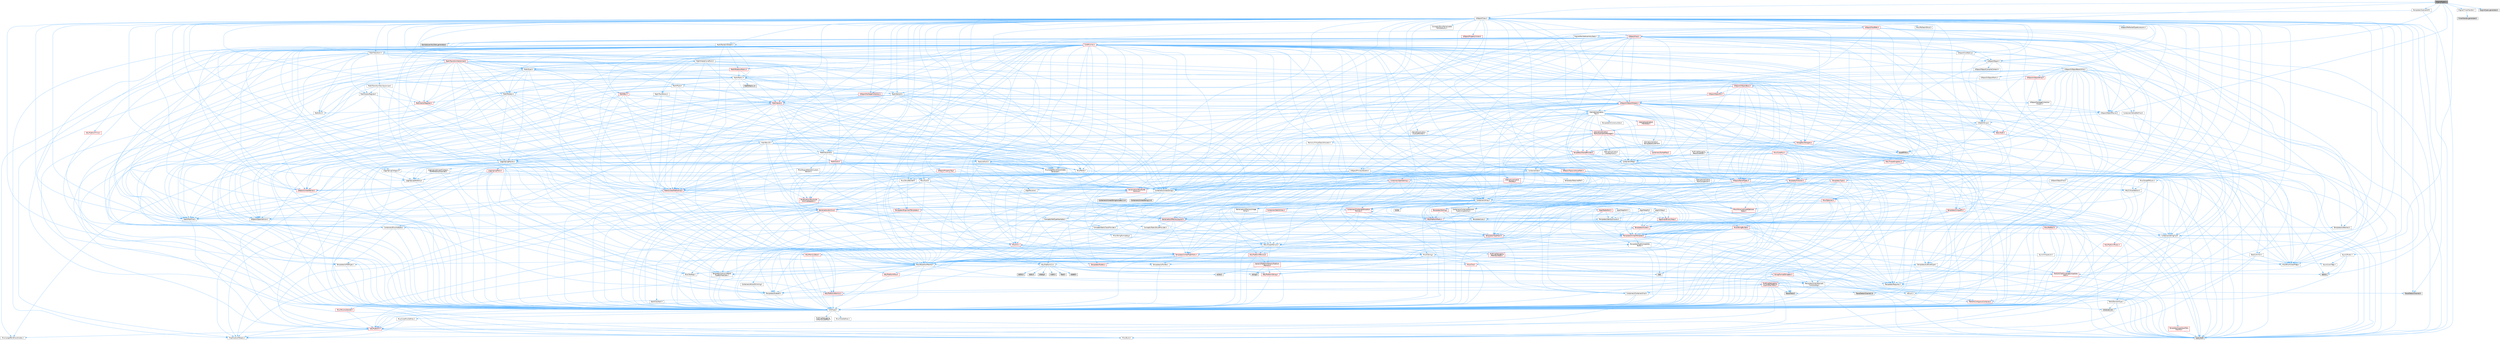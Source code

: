 digraph "EngineTypes.h"
{
 // INTERACTIVE_SVG=YES
 // LATEX_PDF_SIZE
  bgcolor="transparent";
  edge [fontname=Helvetica,fontsize=10,labelfontname=Helvetica,labelfontsize=10];
  node [fontname=Helvetica,fontsize=10,shape=box,height=0.2,width=0.4];
  Node1 [id="Node000001",label="EngineTypes.h",height=0.2,width=0.4,color="gray40", fillcolor="grey60", style="filled", fontcolor="black",tooltip=" "];
  Node1 -> Node2 [id="edge1_Node000001_Node000002",color="steelblue1",style="solid",tooltip=" "];
  Node2 [id="Node000002",label="Misc/EnumClassFlags.h",height=0.2,width=0.4,color="grey40", fillcolor="white", style="filled",URL="$d8/de7/EnumClassFlags_8h.html",tooltip=" "];
  Node1 -> Node3 [id="edge2_Node000001_Node000003",color="steelblue1",style="solid",tooltip=" "];
  Node3 [id="Node000003",label="UObject/ObjectMacros.h",height=0.2,width=0.4,color="grey40", fillcolor="white", style="filled",URL="$d8/d8d/ObjectMacros_8h.html",tooltip=" "];
  Node3 -> Node2 [id="edge3_Node000003_Node000002",color="steelblue1",style="solid",tooltip=" "];
  Node3 -> Node4 [id="edge4_Node000003_Node000004",color="steelblue1",style="solid",tooltip=" "];
  Node4 [id="Node000004",label="UObject/Script.h",height=0.2,width=0.4,color="grey40", fillcolor="white", style="filled",URL="$de/dc6/Script_8h.html",tooltip=" "];
  Node4 -> Node5 [id="edge5_Node000004_Node000005",color="steelblue1",style="solid",tooltip=" "];
  Node5 [id="Node000005",label="Delegates/Delegate.h",height=0.2,width=0.4,color="red", fillcolor="#FFF0F0", style="filled",URL="$d4/d80/Delegate_8h.html",tooltip=" "];
  Node5 -> Node6 [id="edge6_Node000005_Node000006",color="steelblue1",style="solid",tooltip=" "];
  Node6 [id="Node000006",label="CoreTypes.h",height=0.2,width=0.4,color="grey40", fillcolor="white", style="filled",URL="$dc/dec/CoreTypes_8h.html",tooltip=" "];
  Node6 -> Node7 [id="edge7_Node000006_Node000007",color="steelblue1",style="solid",tooltip=" "];
  Node7 [id="Node000007",label="HAL/Platform.h",height=0.2,width=0.4,color="red", fillcolor="#FFF0F0", style="filled",URL="$d9/dd0/Platform_8h.html",tooltip=" "];
  Node7 -> Node8 [id="edge8_Node000007_Node000008",color="steelblue1",style="solid",tooltip=" "];
  Node8 [id="Node000008",label="Misc/Build.h",height=0.2,width=0.4,color="grey40", fillcolor="white", style="filled",URL="$d3/dbb/Build_8h.html",tooltip=" "];
  Node7 -> Node9 [id="edge9_Node000007_Node000009",color="steelblue1",style="solid",tooltip=" "];
  Node9 [id="Node000009",label="Misc/LargeWorldCoordinates.h",height=0.2,width=0.4,color="grey40", fillcolor="white", style="filled",URL="$d2/dcb/LargeWorldCoordinates_8h.html",tooltip=" "];
  Node7 -> Node10 [id="edge10_Node000007_Node000010",color="steelblue1",style="solid",tooltip=" "];
  Node10 [id="Node000010",label="type_traits",height=0.2,width=0.4,color="grey60", fillcolor="#E0E0E0", style="filled",tooltip=" "];
  Node7 -> Node11 [id="edge11_Node000007_Node000011",color="steelblue1",style="solid",tooltip=" "];
  Node11 [id="Node000011",label="PreprocessorHelpers.h",height=0.2,width=0.4,color="grey40", fillcolor="white", style="filled",URL="$db/ddb/PreprocessorHelpers_8h.html",tooltip=" "];
  Node6 -> Node17 [id="edge12_Node000006_Node000017",color="steelblue1",style="solid",tooltip=" "];
  Node17 [id="Node000017",label="ProfilingDebugging\l/UMemoryDefines.h",height=0.2,width=0.4,color="grey40", fillcolor="white", style="filled",URL="$d2/da2/UMemoryDefines_8h.html",tooltip=" "];
  Node6 -> Node18 [id="edge13_Node000006_Node000018",color="steelblue1",style="solid",tooltip=" "];
  Node18 [id="Node000018",label="Misc/CoreMiscDefines.h",height=0.2,width=0.4,color="grey40", fillcolor="white", style="filled",URL="$da/d38/CoreMiscDefines_8h.html",tooltip=" "];
  Node18 -> Node7 [id="edge14_Node000018_Node000007",color="steelblue1",style="solid",tooltip=" "];
  Node18 -> Node11 [id="edge15_Node000018_Node000011",color="steelblue1",style="solid",tooltip=" "];
  Node6 -> Node19 [id="edge16_Node000006_Node000019",color="steelblue1",style="solid",tooltip=" "];
  Node19 [id="Node000019",label="Misc/CoreDefines.h",height=0.2,width=0.4,color="grey40", fillcolor="white", style="filled",URL="$d3/dd2/CoreDefines_8h.html",tooltip=" "];
  Node5 -> Node20 [id="edge17_Node000005_Node000020",color="steelblue1",style="solid",tooltip=" "];
  Node20 [id="Node000020",label="Misc/AssertionMacros.h",height=0.2,width=0.4,color="grey40", fillcolor="white", style="filled",URL="$d0/dfa/AssertionMacros_8h.html",tooltip=" "];
  Node20 -> Node6 [id="edge18_Node000020_Node000006",color="steelblue1",style="solid",tooltip=" "];
  Node20 -> Node7 [id="edge19_Node000020_Node000007",color="steelblue1",style="solid",tooltip=" "];
  Node20 -> Node21 [id="edge20_Node000020_Node000021",color="steelblue1",style="solid",tooltip=" "];
  Node21 [id="Node000021",label="HAL/PlatformMisc.h",height=0.2,width=0.4,color="red", fillcolor="#FFF0F0", style="filled",URL="$d0/df5/PlatformMisc_8h.html",tooltip=" "];
  Node21 -> Node6 [id="edge21_Node000021_Node000006",color="steelblue1",style="solid",tooltip=" "];
  Node21 -> Node48 [id="edge22_Node000021_Node000048",color="steelblue1",style="solid",tooltip=" "];
  Node48 [id="Node000048",label="ProfilingDebugging\l/CpuProfilerTrace.h",height=0.2,width=0.4,color="red", fillcolor="#FFF0F0", style="filled",URL="$da/dcb/CpuProfilerTrace_8h.html",tooltip=" "];
  Node48 -> Node6 [id="edge23_Node000048_Node000006",color="steelblue1",style="solid",tooltip=" "];
  Node48 -> Node29 [id="edge24_Node000048_Node000029",color="steelblue1",style="solid",tooltip=" "];
  Node29 [id="Node000029",label="Containers/ContainersFwd.h",height=0.2,width=0.4,color="grey40", fillcolor="white", style="filled",URL="$d4/d0a/ContainersFwd_8h.html",tooltip=" "];
  Node29 -> Node7 [id="edge25_Node000029_Node000007",color="steelblue1",style="solid",tooltip=" "];
  Node29 -> Node6 [id="edge26_Node000029_Node000006",color="steelblue1",style="solid",tooltip=" "];
  Node29 -> Node26 [id="edge27_Node000029_Node000026",color="steelblue1",style="solid",tooltip=" "];
  Node26 [id="Node000026",label="Traits/IsContiguousContainer.h",height=0.2,width=0.4,color="red", fillcolor="#FFF0F0", style="filled",URL="$d5/d3c/IsContiguousContainer_8h.html",tooltip=" "];
  Node26 -> Node6 [id="edge28_Node000026_Node000006",color="steelblue1",style="solid",tooltip=" "];
  Node26 -> Node25 [id="edge29_Node000026_Node000025",color="steelblue1",style="solid",tooltip=" "];
  Node25 [id="Node000025",label="initializer_list",height=0.2,width=0.4,color="grey60", fillcolor="#E0E0E0", style="filled",tooltip=" "];
  Node48 -> Node49 [id="edge30_Node000048_Node000049",color="steelblue1",style="solid",tooltip=" "];
  Node49 [id="Node000049",label="HAL/PlatformAtomics.h",height=0.2,width=0.4,color="red", fillcolor="#FFF0F0", style="filled",URL="$d3/d36/PlatformAtomics_8h.html",tooltip=" "];
  Node49 -> Node6 [id="edge31_Node000049_Node000006",color="steelblue1",style="solid",tooltip=" "];
  Node48 -> Node11 [id="edge32_Node000048_Node000011",color="steelblue1",style="solid",tooltip=" "];
  Node48 -> Node8 [id="edge33_Node000048_Node000008",color="steelblue1",style="solid",tooltip=" "];
  Node48 -> Node53 [id="edge34_Node000048_Node000053",color="steelblue1",style="solid",tooltip=" "];
  Node53 [id="Node000053",label="Trace/Detail/Channel.h",height=0.2,width=0.4,color="grey60", fillcolor="#E0E0E0", style="filled",tooltip=" "];
  Node48 -> Node54 [id="edge35_Node000048_Node000054",color="steelblue1",style="solid",tooltip=" "];
  Node54 [id="Node000054",label="Trace/Detail/Channel.inl",height=0.2,width=0.4,color="grey60", fillcolor="#E0E0E0", style="filled",tooltip=" "];
  Node48 -> Node55 [id="edge36_Node000048_Node000055",color="steelblue1",style="solid",tooltip=" "];
  Node55 [id="Node000055",label="Trace/Trace.h",height=0.2,width=0.4,color="grey60", fillcolor="#E0E0E0", style="filled",tooltip=" "];
  Node20 -> Node11 [id="edge37_Node000020_Node000011",color="steelblue1",style="solid",tooltip=" "];
  Node20 -> Node56 [id="edge38_Node000020_Node000056",color="steelblue1",style="solid",tooltip=" "];
  Node56 [id="Node000056",label="Templates/EnableIf.h",height=0.2,width=0.4,color="grey40", fillcolor="white", style="filled",URL="$d7/d60/EnableIf_8h.html",tooltip=" "];
  Node56 -> Node6 [id="edge39_Node000056_Node000006",color="steelblue1",style="solid",tooltip=" "];
  Node20 -> Node57 [id="edge40_Node000020_Node000057",color="steelblue1",style="solid",tooltip=" "];
  Node57 [id="Node000057",label="Templates/IsArrayOrRefOf\lTypeByPredicate.h",height=0.2,width=0.4,color="grey40", fillcolor="white", style="filled",URL="$d6/da1/IsArrayOrRefOfTypeByPredicate_8h.html",tooltip=" "];
  Node57 -> Node6 [id="edge41_Node000057_Node000006",color="steelblue1",style="solid",tooltip=" "];
  Node20 -> Node58 [id="edge42_Node000020_Node000058",color="steelblue1",style="solid",tooltip=" "];
  Node58 [id="Node000058",label="Templates/IsValidVariadic\lFunctionArg.h",height=0.2,width=0.4,color="grey40", fillcolor="white", style="filled",URL="$d0/dc8/IsValidVariadicFunctionArg_8h.html",tooltip=" "];
  Node58 -> Node6 [id="edge43_Node000058_Node000006",color="steelblue1",style="solid",tooltip=" "];
  Node58 -> Node59 [id="edge44_Node000058_Node000059",color="steelblue1",style="solid",tooltip=" "];
  Node59 [id="Node000059",label="IsEnum.h",height=0.2,width=0.4,color="grey40", fillcolor="white", style="filled",URL="$d4/de5/IsEnum_8h.html",tooltip=" "];
  Node58 -> Node10 [id="edge45_Node000058_Node000010",color="steelblue1",style="solid",tooltip=" "];
  Node20 -> Node60 [id="edge46_Node000020_Node000060",color="steelblue1",style="solid",tooltip=" "];
  Node60 [id="Node000060",label="Traits/IsCharEncodingCompatible\lWith.h",height=0.2,width=0.4,color="red", fillcolor="#FFF0F0", style="filled",URL="$df/dd1/IsCharEncodingCompatibleWith_8h.html",tooltip=" "];
  Node60 -> Node10 [id="edge47_Node000060_Node000010",color="steelblue1",style="solid",tooltip=" "];
  Node20 -> Node62 [id="edge48_Node000020_Node000062",color="steelblue1",style="solid",tooltip=" "];
  Node62 [id="Node000062",label="Misc/VarArgs.h",height=0.2,width=0.4,color="grey40", fillcolor="white", style="filled",URL="$d5/d6f/VarArgs_8h.html",tooltip=" "];
  Node62 -> Node6 [id="edge49_Node000062_Node000006",color="steelblue1",style="solid",tooltip=" "];
  Node20 -> Node63 [id="edge50_Node000020_Node000063",color="steelblue1",style="solid",tooltip=" "];
  Node63 [id="Node000063",label="String/FormatStringSan.h",height=0.2,width=0.4,color="red", fillcolor="#FFF0F0", style="filled",URL="$d3/d8b/FormatStringSan_8h.html",tooltip=" "];
  Node63 -> Node10 [id="edge51_Node000063_Node000010",color="steelblue1",style="solid",tooltip=" "];
  Node63 -> Node6 [id="edge52_Node000063_Node000006",color="steelblue1",style="solid",tooltip=" "];
  Node63 -> Node64 [id="edge53_Node000063_Node000064",color="steelblue1",style="solid",tooltip=" "];
  Node64 [id="Node000064",label="Templates/Requires.h",height=0.2,width=0.4,color="grey40", fillcolor="white", style="filled",URL="$dc/d96/Requires_8h.html",tooltip=" "];
  Node64 -> Node56 [id="edge54_Node000064_Node000056",color="steelblue1",style="solid",tooltip=" "];
  Node64 -> Node10 [id="edge55_Node000064_Node000010",color="steelblue1",style="solid",tooltip=" "];
  Node63 -> Node58 [id="edge56_Node000063_Node000058",color="steelblue1",style="solid",tooltip=" "];
  Node63 -> Node29 [id="edge57_Node000063_Node000029",color="steelblue1",style="solid",tooltip=" "];
  Node20 -> Node69 [id="edge58_Node000020_Node000069",color="steelblue1",style="solid",tooltip=" "];
  Node69 [id="Node000069",label="atomic",height=0.2,width=0.4,color="grey60", fillcolor="#E0E0E0", style="filled",tooltip=" "];
  Node5 -> Node70 [id="edge59_Node000005_Node000070",color="steelblue1",style="solid",tooltip=" "];
  Node70 [id="Node000070",label="UObject/NameTypes.h",height=0.2,width=0.4,color="red", fillcolor="#FFF0F0", style="filled",URL="$d6/d35/NameTypes_8h.html",tooltip=" "];
  Node70 -> Node6 [id="edge60_Node000070_Node000006",color="steelblue1",style="solid",tooltip=" "];
  Node70 -> Node20 [id="edge61_Node000070_Node000020",color="steelblue1",style="solid",tooltip=" "];
  Node70 -> Node71 [id="edge62_Node000070_Node000071",color="steelblue1",style="solid",tooltip=" "];
  Node71 [id="Node000071",label="HAL/UnrealMemory.h",height=0.2,width=0.4,color="grey40", fillcolor="white", style="filled",URL="$d9/d96/UnrealMemory_8h.html",tooltip=" "];
  Node71 -> Node6 [id="edge63_Node000071_Node000006",color="steelblue1",style="solid",tooltip=" "];
  Node71 -> Node72 [id="edge64_Node000071_Node000072",color="steelblue1",style="solid",tooltip=" "];
  Node72 [id="Node000072",label="GenericPlatform/GenericPlatform\lMemory.h",height=0.2,width=0.4,color="red", fillcolor="#FFF0F0", style="filled",URL="$dd/d22/GenericPlatformMemory_8h.html",tooltip=" "];
  Node72 -> Node6 [id="edge65_Node000072_Node000006",color="steelblue1",style="solid",tooltip=" "];
  Node72 -> Node73 [id="edge66_Node000072_Node000073",color="steelblue1",style="solid",tooltip=" "];
  Node73 [id="Node000073",label="HAL/PlatformString.h",height=0.2,width=0.4,color="red", fillcolor="#FFF0F0", style="filled",URL="$db/db5/PlatformString_8h.html",tooltip=" "];
  Node73 -> Node6 [id="edge67_Node000073_Node000006",color="steelblue1",style="solid",tooltip=" "];
  Node72 -> Node42 [id="edge68_Node000072_Node000042",color="steelblue1",style="solid",tooltip=" "];
  Node42 [id="Node000042",label="string.h",height=0.2,width=0.4,color="grey60", fillcolor="#E0E0E0", style="filled",tooltip=" "];
  Node72 -> Node35 [id="edge69_Node000072_Node000035",color="steelblue1",style="solid",tooltip=" "];
  Node35 [id="Node000035",label="wchar.h",height=0.2,width=0.4,color="grey60", fillcolor="#E0E0E0", style="filled",tooltip=" "];
  Node71 -> Node75 [id="edge70_Node000071_Node000075",color="steelblue1",style="solid",tooltip=" "];
  Node75 [id="Node000075",label="HAL/MemoryBase.h",height=0.2,width=0.4,color="red", fillcolor="#FFF0F0", style="filled",URL="$d6/d9f/MemoryBase_8h.html",tooltip=" "];
  Node75 -> Node6 [id="edge71_Node000075_Node000006",color="steelblue1",style="solid",tooltip=" "];
  Node75 -> Node49 [id="edge72_Node000075_Node000049",color="steelblue1",style="solid",tooltip=" "];
  Node75 -> Node33 [id="edge73_Node000075_Node000033",color="steelblue1",style="solid",tooltip=" "];
  Node33 [id="Node000033",label="HAL/PlatformCrt.h",height=0.2,width=0.4,color="grey40", fillcolor="white", style="filled",URL="$d8/d75/PlatformCrt_8h.html",tooltip=" "];
  Node33 -> Node34 [id="edge74_Node000033_Node000034",color="steelblue1",style="solid",tooltip=" "];
  Node34 [id="Node000034",label="new",height=0.2,width=0.4,color="grey60", fillcolor="#E0E0E0", style="filled",tooltip=" "];
  Node33 -> Node35 [id="edge75_Node000033_Node000035",color="steelblue1",style="solid",tooltip=" "];
  Node33 -> Node36 [id="edge76_Node000033_Node000036",color="steelblue1",style="solid",tooltip=" "];
  Node36 [id="Node000036",label="stddef.h",height=0.2,width=0.4,color="grey60", fillcolor="#E0E0E0", style="filled",tooltip=" "];
  Node33 -> Node37 [id="edge77_Node000033_Node000037",color="steelblue1",style="solid",tooltip=" "];
  Node37 [id="Node000037",label="stdlib.h",height=0.2,width=0.4,color="grey60", fillcolor="#E0E0E0", style="filled",tooltip=" "];
  Node33 -> Node38 [id="edge78_Node000033_Node000038",color="steelblue1",style="solid",tooltip=" "];
  Node38 [id="Node000038",label="stdio.h",height=0.2,width=0.4,color="grey60", fillcolor="#E0E0E0", style="filled",tooltip=" "];
  Node33 -> Node39 [id="edge79_Node000033_Node000039",color="steelblue1",style="solid",tooltip=" "];
  Node39 [id="Node000039",label="stdarg.h",height=0.2,width=0.4,color="grey60", fillcolor="#E0E0E0", style="filled",tooltip=" "];
  Node33 -> Node40 [id="edge80_Node000033_Node000040",color="steelblue1",style="solid",tooltip=" "];
  Node40 [id="Node000040",label="math.h",height=0.2,width=0.4,color="grey60", fillcolor="#E0E0E0", style="filled",tooltip=" "];
  Node33 -> Node41 [id="edge81_Node000033_Node000041",color="steelblue1",style="solid",tooltip=" "];
  Node41 [id="Node000041",label="float.h",height=0.2,width=0.4,color="grey60", fillcolor="#E0E0E0", style="filled",tooltip=" "];
  Node33 -> Node42 [id="edge82_Node000033_Node000042",color="steelblue1",style="solid",tooltip=" "];
  Node71 -> Node88 [id="edge83_Node000071_Node000088",color="steelblue1",style="solid",tooltip=" "];
  Node88 [id="Node000088",label="HAL/PlatformMemory.h",height=0.2,width=0.4,color="red", fillcolor="#FFF0F0", style="filled",URL="$de/d68/PlatformMemory_8h.html",tooltip=" "];
  Node88 -> Node6 [id="edge84_Node000088_Node000006",color="steelblue1",style="solid",tooltip=" "];
  Node88 -> Node72 [id="edge85_Node000088_Node000072",color="steelblue1",style="solid",tooltip=" "];
  Node71 -> Node90 [id="edge86_Node000071_Node000090",color="steelblue1",style="solid",tooltip=" "];
  Node90 [id="Node000090",label="ProfilingDebugging\l/MemoryTrace.h",height=0.2,width=0.4,color="red", fillcolor="#FFF0F0", style="filled",URL="$da/dd7/MemoryTrace_8h.html",tooltip=" "];
  Node90 -> Node7 [id="edge87_Node000090_Node000007",color="steelblue1",style="solid",tooltip=" "];
  Node90 -> Node2 [id="edge88_Node000090_Node000002",color="steelblue1",style="solid",tooltip=" "];
  Node90 -> Node55 [id="edge89_Node000090_Node000055",color="steelblue1",style="solid",tooltip=" "];
  Node71 -> Node91 [id="edge90_Node000071_Node000091",color="steelblue1",style="solid",tooltip=" "];
  Node91 [id="Node000091",label="Templates/IsPointer.h",height=0.2,width=0.4,color="grey40", fillcolor="white", style="filled",URL="$d7/d05/IsPointer_8h.html",tooltip=" "];
  Node91 -> Node6 [id="edge91_Node000091_Node000006",color="steelblue1",style="solid",tooltip=" "];
  Node70 -> Node92 [id="edge92_Node000070_Node000092",color="steelblue1",style="solid",tooltip=" "];
  Node92 [id="Node000092",label="Templates/UnrealTypeTraits.h",height=0.2,width=0.4,color="red", fillcolor="#FFF0F0", style="filled",URL="$d2/d2d/UnrealTypeTraits_8h.html",tooltip=" "];
  Node92 -> Node6 [id="edge93_Node000092_Node000006",color="steelblue1",style="solid",tooltip=" "];
  Node92 -> Node91 [id="edge94_Node000092_Node000091",color="steelblue1",style="solid",tooltip=" "];
  Node92 -> Node20 [id="edge95_Node000092_Node000020",color="steelblue1",style="solid",tooltip=" "];
  Node92 -> Node56 [id="edge96_Node000092_Node000056",color="steelblue1",style="solid",tooltip=" "];
  Node92 -> Node59 [id="edge97_Node000092_Node000059",color="steelblue1",style="solid",tooltip=" "];
  Node92 -> Node94 [id="edge98_Node000092_Node000094",color="steelblue1",style="solid",tooltip=" "];
  Node94 [id="Node000094",label="Templates/Models.h",height=0.2,width=0.4,color="red", fillcolor="#FFF0F0", style="filled",URL="$d3/d0c/Models_8h.html",tooltip=" "];
  Node92 -> Node95 [id="edge99_Node000092_Node000095",color="steelblue1",style="solid",tooltip=" "];
  Node95 [id="Node000095",label="Templates/IsPODType.h",height=0.2,width=0.4,color="grey40", fillcolor="white", style="filled",URL="$d7/db1/IsPODType_8h.html",tooltip=" "];
  Node95 -> Node6 [id="edge100_Node000095_Node000006",color="steelblue1",style="solid",tooltip=" "];
  Node92 -> Node96 [id="edge101_Node000092_Node000096",color="steelblue1",style="solid",tooltip=" "];
  Node96 [id="Node000096",label="Templates/IsUECoreType.h",height=0.2,width=0.4,color="grey40", fillcolor="white", style="filled",URL="$d1/db8/IsUECoreType_8h.html",tooltip=" "];
  Node96 -> Node6 [id="edge102_Node000096_Node000006",color="steelblue1",style="solid",tooltip=" "];
  Node96 -> Node10 [id="edge103_Node000096_Node000010",color="steelblue1",style="solid",tooltip=" "];
  Node70 -> Node97 [id="edge104_Node000070_Node000097",color="steelblue1",style="solid",tooltip=" "];
  Node97 [id="Node000097",label="Templates/UnrealTemplate.h",height=0.2,width=0.4,color="red", fillcolor="#FFF0F0", style="filled",URL="$d4/d24/UnrealTemplate_8h.html",tooltip=" "];
  Node97 -> Node6 [id="edge105_Node000097_Node000006",color="steelblue1",style="solid",tooltip=" "];
  Node97 -> Node91 [id="edge106_Node000097_Node000091",color="steelblue1",style="solid",tooltip=" "];
  Node97 -> Node71 [id="edge107_Node000097_Node000071",color="steelblue1",style="solid",tooltip=" "];
  Node97 -> Node92 [id="edge108_Node000097_Node000092",color="steelblue1",style="solid",tooltip=" "];
  Node97 -> Node64 [id="edge109_Node000097_Node000064",color="steelblue1",style="solid",tooltip=" "];
  Node97 -> Node101 [id="edge110_Node000097_Node000101",color="steelblue1",style="solid",tooltip=" "];
  Node101 [id="Node000101",label="Templates/TypeCompatible\lBytes.h",height=0.2,width=0.4,color="grey40", fillcolor="white", style="filled",URL="$df/d0a/TypeCompatibleBytes_8h.html",tooltip=" "];
  Node101 -> Node6 [id="edge111_Node000101_Node000006",color="steelblue1",style="solid",tooltip=" "];
  Node101 -> Node42 [id="edge112_Node000101_Node000042",color="steelblue1",style="solid",tooltip=" "];
  Node101 -> Node34 [id="edge113_Node000101_Node000034",color="steelblue1",style="solid",tooltip=" "];
  Node101 -> Node10 [id="edge114_Node000101_Node000010",color="steelblue1",style="solid",tooltip=" "];
  Node97 -> Node26 [id="edge115_Node000097_Node000026",color="steelblue1",style="solid",tooltip=" "];
  Node97 -> Node10 [id="edge116_Node000097_Node000010",color="steelblue1",style="solid",tooltip=" "];
  Node70 -> Node103 [id="edge117_Node000070_Node000103",color="steelblue1",style="solid",tooltip=" "];
  Node103 [id="Node000103",label="Containers/UnrealString.h",height=0.2,width=0.4,color="grey40", fillcolor="white", style="filled",URL="$d5/dba/UnrealString_8h.html",tooltip=" "];
  Node103 -> Node104 [id="edge118_Node000103_Node000104",color="steelblue1",style="solid",tooltip=" "];
  Node104 [id="Node000104",label="Containers/UnrealStringIncludes.h.inl",height=0.2,width=0.4,color="grey60", fillcolor="#E0E0E0", style="filled",tooltip=" "];
  Node103 -> Node105 [id="edge119_Node000103_Node000105",color="steelblue1",style="solid",tooltip=" "];
  Node105 [id="Node000105",label="Containers/UnrealString.h.inl",height=0.2,width=0.4,color="grey60", fillcolor="#E0E0E0", style="filled",tooltip=" "];
  Node103 -> Node106 [id="edge120_Node000103_Node000106",color="steelblue1",style="solid",tooltip=" "];
  Node106 [id="Node000106",label="Misc/StringFormatArg.h",height=0.2,width=0.4,color="grey40", fillcolor="white", style="filled",URL="$d2/d16/StringFormatArg_8h.html",tooltip=" "];
  Node106 -> Node29 [id="edge121_Node000106_Node000029",color="steelblue1",style="solid",tooltip=" "];
  Node70 -> Node107 [id="edge122_Node000070_Node000107",color="steelblue1",style="solid",tooltip=" "];
  Node107 [id="Node000107",label="HAL/CriticalSection.h",height=0.2,width=0.4,color="grey40", fillcolor="white", style="filled",URL="$d6/d90/CriticalSection_8h.html",tooltip=" "];
  Node107 -> Node108 [id="edge123_Node000107_Node000108",color="steelblue1",style="solid",tooltip=" "];
  Node108 [id="Node000108",label="HAL/PlatformMutex.h",height=0.2,width=0.4,color="red", fillcolor="#FFF0F0", style="filled",URL="$d9/d0b/PlatformMutex_8h.html",tooltip=" "];
  Node108 -> Node6 [id="edge124_Node000108_Node000006",color="steelblue1",style="solid",tooltip=" "];
  Node70 -> Node23 [id="edge125_Node000070_Node000023",color="steelblue1",style="solid",tooltip=" "];
  Node23 [id="Node000023",label="Containers/StringFwd.h",height=0.2,width=0.4,color="grey40", fillcolor="white", style="filled",URL="$df/d37/StringFwd_8h.html",tooltip=" "];
  Node23 -> Node6 [id="edge126_Node000023_Node000006",color="steelblue1",style="solid",tooltip=" "];
  Node23 -> Node24 [id="edge127_Node000023_Node000024",color="steelblue1",style="solid",tooltip=" "];
  Node24 [id="Node000024",label="Traits/ElementType.h",height=0.2,width=0.4,color="grey40", fillcolor="white", style="filled",URL="$d5/d4f/ElementType_8h.html",tooltip=" "];
  Node24 -> Node7 [id="edge128_Node000024_Node000007",color="steelblue1",style="solid",tooltip=" "];
  Node24 -> Node25 [id="edge129_Node000024_Node000025",color="steelblue1",style="solid",tooltip=" "];
  Node24 -> Node10 [id="edge130_Node000024_Node000010",color="steelblue1",style="solid",tooltip=" "];
  Node23 -> Node26 [id="edge131_Node000023_Node000026",color="steelblue1",style="solid",tooltip=" "];
  Node70 -> Node175 [id="edge132_Node000070_Node000175",color="steelblue1",style="solid",tooltip=" "];
  Node175 [id="Node000175",label="UObject/UnrealNames.h",height=0.2,width=0.4,color="red", fillcolor="#FFF0F0", style="filled",URL="$d8/db1/UnrealNames_8h.html",tooltip=" "];
  Node175 -> Node6 [id="edge133_Node000175_Node000006",color="steelblue1",style="solid",tooltip=" "];
  Node70 -> Node141 [id="edge134_Node000070_Node000141",color="steelblue1",style="solid",tooltip=" "];
  Node141 [id="Node000141",label="Serialization/MemoryLayout.h",height=0.2,width=0.4,color="red", fillcolor="#FFF0F0", style="filled",URL="$d7/d66/MemoryLayout_8h.html",tooltip=" "];
  Node141 -> Node142 [id="edge135_Node000141_Node000142",color="steelblue1",style="solid",tooltip=" "];
  Node142 [id="Node000142",label="Concepts/StaticClassProvider.h",height=0.2,width=0.4,color="grey40", fillcolor="white", style="filled",URL="$dd/d83/StaticClassProvider_8h.html",tooltip=" "];
  Node141 -> Node143 [id="edge136_Node000141_Node000143",color="steelblue1",style="solid",tooltip=" "];
  Node143 [id="Node000143",label="Concepts/StaticStructProvider.h",height=0.2,width=0.4,color="grey40", fillcolor="white", style="filled",URL="$d5/d77/StaticStructProvider_8h.html",tooltip=" "];
  Node141 -> Node144 [id="edge137_Node000141_Node000144",color="steelblue1",style="solid",tooltip=" "];
  Node144 [id="Node000144",label="Containers/EnumAsByte.h",height=0.2,width=0.4,color="grey40", fillcolor="white", style="filled",URL="$d6/d9a/EnumAsByte_8h.html",tooltip=" "];
  Node144 -> Node6 [id="edge138_Node000144_Node000006",color="steelblue1",style="solid",tooltip=" "];
  Node144 -> Node95 [id="edge139_Node000144_Node000095",color="steelblue1",style="solid",tooltip=" "];
  Node144 -> Node145 [id="edge140_Node000144_Node000145",color="steelblue1",style="solid",tooltip=" "];
  Node145 [id="Node000145",label="Templates/TypeHash.h",height=0.2,width=0.4,color="red", fillcolor="#FFF0F0", style="filled",URL="$d1/d62/TypeHash_8h.html",tooltip=" "];
  Node145 -> Node6 [id="edge141_Node000145_Node000006",color="steelblue1",style="solid",tooltip=" "];
  Node145 -> Node64 [id="edge142_Node000145_Node000064",color="steelblue1",style="solid",tooltip=" "];
  Node145 -> Node146 [id="edge143_Node000145_Node000146",color="steelblue1",style="solid",tooltip=" "];
  Node146 [id="Node000146",label="Misc/Crc.h",height=0.2,width=0.4,color="red", fillcolor="#FFF0F0", style="filled",URL="$d4/dd2/Crc_8h.html",tooltip=" "];
  Node146 -> Node6 [id="edge144_Node000146_Node000006",color="steelblue1",style="solid",tooltip=" "];
  Node146 -> Node73 [id="edge145_Node000146_Node000073",color="steelblue1",style="solid",tooltip=" "];
  Node146 -> Node20 [id="edge146_Node000146_Node000020",color="steelblue1",style="solid",tooltip=" "];
  Node146 -> Node147 [id="edge147_Node000146_Node000147",color="steelblue1",style="solid",tooltip=" "];
  Node147 [id="Node000147",label="Misc/CString.h",height=0.2,width=0.4,color="grey40", fillcolor="white", style="filled",URL="$d2/d49/CString_8h.html",tooltip=" "];
  Node147 -> Node6 [id="edge148_Node000147_Node000006",color="steelblue1",style="solid",tooltip=" "];
  Node147 -> Node33 [id="edge149_Node000147_Node000033",color="steelblue1",style="solid",tooltip=" "];
  Node147 -> Node73 [id="edge150_Node000147_Node000073",color="steelblue1",style="solid",tooltip=" "];
  Node147 -> Node20 [id="edge151_Node000147_Node000020",color="steelblue1",style="solid",tooltip=" "];
  Node147 -> Node148 [id="edge152_Node000147_Node000148",color="steelblue1",style="solid",tooltip=" "];
  Node148 [id="Node000148",label="Misc/Char.h",height=0.2,width=0.4,color="red", fillcolor="#FFF0F0", style="filled",URL="$d0/d58/Char_8h.html",tooltip=" "];
  Node148 -> Node6 [id="edge153_Node000148_Node000006",color="steelblue1",style="solid",tooltip=" "];
  Node148 -> Node10 [id="edge154_Node000148_Node000010",color="steelblue1",style="solid",tooltip=" "];
  Node147 -> Node62 [id="edge155_Node000147_Node000062",color="steelblue1",style="solid",tooltip=" "];
  Node147 -> Node57 [id="edge156_Node000147_Node000057",color="steelblue1",style="solid",tooltip=" "];
  Node147 -> Node58 [id="edge157_Node000147_Node000058",color="steelblue1",style="solid",tooltip=" "];
  Node147 -> Node60 [id="edge158_Node000147_Node000060",color="steelblue1",style="solid",tooltip=" "];
  Node146 -> Node148 [id="edge159_Node000146_Node000148",color="steelblue1",style="solid",tooltip=" "];
  Node146 -> Node92 [id="edge160_Node000146_Node000092",color="steelblue1",style="solid",tooltip=" "];
  Node145 -> Node10 [id="edge161_Node000145_Node000010",color="steelblue1",style="solid",tooltip=" "];
  Node141 -> Node23 [id="edge162_Node000141_Node000023",color="steelblue1",style="solid",tooltip=" "];
  Node141 -> Node71 [id="edge163_Node000141_Node000071",color="steelblue1",style="solid",tooltip=" "];
  Node141 -> Node56 [id="edge164_Node000141_Node000056",color="steelblue1",style="solid",tooltip=" "];
  Node141 -> Node153 [id="edge165_Node000141_Node000153",color="steelblue1",style="solid",tooltip=" "];
  Node153 [id="Node000153",label="Templates/IsAbstract.h",height=0.2,width=0.4,color="grey40", fillcolor="white", style="filled",URL="$d8/db7/IsAbstract_8h.html",tooltip=" "];
  Node141 -> Node94 [id="edge166_Node000141_Node000094",color="steelblue1",style="solid",tooltip=" "];
  Node141 -> Node97 [id="edge167_Node000141_Node000097",color="steelblue1",style="solid",tooltip=" "];
  Node70 -> Node124 [id="edge168_Node000070_Node000124",color="steelblue1",style="solid",tooltip=" "];
  Node124 [id="Node000124",label="Misc/IntrusiveUnsetOptional\lState.h",height=0.2,width=0.4,color="red", fillcolor="#FFF0F0", style="filled",URL="$d2/d0a/IntrusiveUnsetOptionalState_8h.html",tooltip=" "];
  Node70 -> Node177 [id="edge169_Node000070_Node000177",color="steelblue1",style="solid",tooltip=" "];
  Node177 [id="Node000177",label="Misc/StringBuilder.h",height=0.2,width=0.4,color="red", fillcolor="#FFF0F0", style="filled",URL="$d4/d52/StringBuilder_8h.html",tooltip=" "];
  Node177 -> Node23 [id="edge170_Node000177_Node000023",color="steelblue1",style="solid",tooltip=" "];
  Node177 -> Node6 [id="edge171_Node000177_Node000006",color="steelblue1",style="solid",tooltip=" "];
  Node177 -> Node73 [id="edge172_Node000177_Node000073",color="steelblue1",style="solid",tooltip=" "];
  Node177 -> Node71 [id="edge173_Node000177_Node000071",color="steelblue1",style="solid",tooltip=" "];
  Node177 -> Node20 [id="edge174_Node000177_Node000020",color="steelblue1",style="solid",tooltip=" "];
  Node177 -> Node147 [id="edge175_Node000177_Node000147",color="steelblue1",style="solid",tooltip=" "];
  Node177 -> Node56 [id="edge176_Node000177_Node000056",color="steelblue1",style="solid",tooltip=" "];
  Node177 -> Node57 [id="edge177_Node000177_Node000057",color="steelblue1",style="solid",tooltip=" "];
  Node177 -> Node58 [id="edge178_Node000177_Node000058",color="steelblue1",style="solid",tooltip=" "];
  Node177 -> Node64 [id="edge179_Node000177_Node000064",color="steelblue1",style="solid",tooltip=" "];
  Node177 -> Node97 [id="edge180_Node000177_Node000097",color="steelblue1",style="solid",tooltip=" "];
  Node177 -> Node92 [id="edge181_Node000177_Node000092",color="steelblue1",style="solid",tooltip=" "];
  Node177 -> Node60 [id="edge182_Node000177_Node000060",color="steelblue1",style="solid",tooltip=" "];
  Node177 -> Node26 [id="edge183_Node000177_Node000026",color="steelblue1",style="solid",tooltip=" "];
  Node177 -> Node10 [id="edge184_Node000177_Node000010",color="steelblue1",style="solid",tooltip=" "];
  Node70 -> Node55 [id="edge185_Node000070_Node000055",color="steelblue1",style="solid",tooltip=" "];
  Node5 -> Node183 [id="edge186_Node000005_Node000183",color="steelblue1",style="solid",tooltip=" "];
  Node183 [id="Node000183",label="Templates/SharedPointer.h",height=0.2,width=0.4,color="red", fillcolor="#FFF0F0", style="filled",URL="$d2/d17/SharedPointer_8h.html",tooltip=" "];
  Node183 -> Node6 [id="edge187_Node000183_Node000006",color="steelblue1",style="solid",tooltip=" "];
  Node183 -> Node124 [id="edge188_Node000183_Node000124",color="steelblue1",style="solid",tooltip=" "];
  Node183 -> Node20 [id="edge189_Node000183_Node000020",color="steelblue1",style="solid",tooltip=" "];
  Node183 -> Node71 [id="edge190_Node000183_Node000071",color="steelblue1",style="solid",tooltip=" "];
  Node183 -> Node123 [id="edge191_Node000183_Node000123",color="steelblue1",style="solid",tooltip=" "];
  Node123 [id="Node000123",label="Containers/Array.h",height=0.2,width=0.4,color="grey40", fillcolor="white", style="filled",URL="$df/dd0/Array_8h.html",tooltip=" "];
  Node123 -> Node6 [id="edge192_Node000123_Node000006",color="steelblue1",style="solid",tooltip=" "];
  Node123 -> Node20 [id="edge193_Node000123_Node000020",color="steelblue1",style="solid",tooltip=" "];
  Node123 -> Node124 [id="edge194_Node000123_Node000124",color="steelblue1",style="solid",tooltip=" "];
  Node123 -> Node126 [id="edge195_Node000123_Node000126",color="steelblue1",style="solid",tooltip=" "];
  Node126 [id="Node000126",label="Misc/ReverseIterate.h",height=0.2,width=0.4,color="red", fillcolor="#FFF0F0", style="filled",URL="$db/de3/ReverseIterate_8h.html",tooltip=" "];
  Node126 -> Node7 [id="edge196_Node000126_Node000007",color="steelblue1",style="solid",tooltip=" "];
  Node123 -> Node71 [id="edge197_Node000123_Node000071",color="steelblue1",style="solid",tooltip=" "];
  Node123 -> Node92 [id="edge198_Node000123_Node000092",color="steelblue1",style="solid",tooltip=" "];
  Node123 -> Node97 [id="edge199_Node000123_Node000097",color="steelblue1",style="solid",tooltip=" "];
  Node123 -> Node128 [id="edge200_Node000123_Node000128",color="steelblue1",style="solid",tooltip=" "];
  Node128 [id="Node000128",label="Containers/AllowShrinking.h",height=0.2,width=0.4,color="grey40", fillcolor="white", style="filled",URL="$d7/d1a/AllowShrinking_8h.html",tooltip=" "];
  Node128 -> Node6 [id="edge201_Node000128_Node000006",color="steelblue1",style="solid",tooltip=" "];
  Node123 -> Node111 [id="edge202_Node000123_Node000111",color="steelblue1",style="solid",tooltip=" "];
  Node111 [id="Node000111",label="Containers/ContainerAllocation\lPolicies.h",height=0.2,width=0.4,color="red", fillcolor="#FFF0F0", style="filled",URL="$d7/dff/ContainerAllocationPolicies_8h.html",tooltip=" "];
  Node111 -> Node6 [id="edge203_Node000111_Node000006",color="steelblue1",style="solid",tooltip=" "];
  Node111 -> Node111 [id="edge204_Node000111_Node000111",color="steelblue1",style="solid",tooltip=" "];
  Node111 -> Node113 [id="edge205_Node000111_Node000113",color="steelblue1",style="solid",tooltip=" "];
  Node113 [id="Node000113",label="HAL/PlatformMath.h",height=0.2,width=0.4,color="red", fillcolor="#FFF0F0", style="filled",URL="$dc/d53/PlatformMath_8h.html",tooltip=" "];
  Node113 -> Node6 [id="edge206_Node000113_Node000006",color="steelblue1",style="solid",tooltip=" "];
  Node111 -> Node71 [id="edge207_Node000111_Node000071",color="steelblue1",style="solid",tooltip=" "];
  Node111 -> Node20 [id="edge208_Node000111_Node000020",color="steelblue1",style="solid",tooltip=" "];
  Node111 -> Node101 [id="edge209_Node000111_Node000101",color="steelblue1",style="solid",tooltip=" "];
  Node111 -> Node10 [id="edge210_Node000111_Node000010",color="steelblue1",style="solid",tooltip=" "];
  Node123 -> Node129 [id="edge211_Node000123_Node000129",color="steelblue1",style="solid",tooltip=" "];
  Node129 [id="Node000129",label="Containers/ContainerElement\lTypeCompatibility.h",height=0.2,width=0.4,color="grey40", fillcolor="white", style="filled",URL="$df/ddf/ContainerElementTypeCompatibility_8h.html",tooltip=" "];
  Node129 -> Node6 [id="edge212_Node000129_Node000006",color="steelblue1",style="solid",tooltip=" "];
  Node129 -> Node92 [id="edge213_Node000129_Node000092",color="steelblue1",style="solid",tooltip=" "];
  Node123 -> Node130 [id="edge214_Node000123_Node000130",color="steelblue1",style="solid",tooltip=" "];
  Node130 [id="Node000130",label="Serialization/Archive.h",height=0.2,width=0.4,color="red", fillcolor="#FFF0F0", style="filled",URL="$d7/d3b/Archive_8h.html",tooltip=" "];
  Node130 -> Node6 [id="edge215_Node000130_Node000006",color="steelblue1",style="solid",tooltip=" "];
  Node130 -> Node30 [id="edge216_Node000130_Node000030",color="steelblue1",style="solid",tooltip=" "];
  Node30 [id="Node000030",label="Math/MathFwd.h",height=0.2,width=0.4,color="grey40", fillcolor="white", style="filled",URL="$d2/d10/MathFwd_8h.html",tooltip=" "];
  Node30 -> Node7 [id="edge217_Node000030_Node000007",color="steelblue1",style="solid",tooltip=" "];
  Node130 -> Node20 [id="edge218_Node000130_Node000020",color="steelblue1",style="solid",tooltip=" "];
  Node130 -> Node8 [id="edge219_Node000130_Node000008",color="steelblue1",style="solid",tooltip=" "];
  Node130 -> Node62 [id="edge220_Node000130_Node000062",color="steelblue1",style="solid",tooltip=" "];
  Node130 -> Node56 [id="edge221_Node000130_Node000056",color="steelblue1",style="solid",tooltip=" "];
  Node130 -> Node57 [id="edge222_Node000130_Node000057",color="steelblue1",style="solid",tooltip=" "];
  Node130 -> Node58 [id="edge223_Node000130_Node000058",color="steelblue1",style="solid",tooltip=" "];
  Node130 -> Node97 [id="edge224_Node000130_Node000097",color="steelblue1",style="solid",tooltip=" "];
  Node130 -> Node60 [id="edge225_Node000130_Node000060",color="steelblue1",style="solid",tooltip=" "];
  Node130 -> Node139 [id="edge226_Node000130_Node000139",color="steelblue1",style="solid",tooltip=" "];
  Node139 [id="Node000139",label="UObject/ObjectVersion.h",height=0.2,width=0.4,color="grey40", fillcolor="white", style="filled",URL="$da/d63/ObjectVersion_8h.html",tooltip=" "];
  Node139 -> Node6 [id="edge227_Node000139_Node000006",color="steelblue1",style="solid",tooltip=" "];
  Node123 -> Node140 [id="edge228_Node000123_Node000140",color="steelblue1",style="solid",tooltip=" "];
  Node140 [id="Node000140",label="Serialization/MemoryImage\lWriter.h",height=0.2,width=0.4,color="grey40", fillcolor="white", style="filled",URL="$d0/d08/MemoryImageWriter_8h.html",tooltip=" "];
  Node140 -> Node6 [id="edge229_Node000140_Node000006",color="steelblue1",style="solid",tooltip=" "];
  Node140 -> Node141 [id="edge230_Node000140_Node000141",color="steelblue1",style="solid",tooltip=" "];
  Node123 -> Node154 [id="edge231_Node000123_Node000154",color="steelblue1",style="solid",tooltip=" "];
  Node154 [id="Node000154",label="Algo/Heapify.h",height=0.2,width=0.4,color="grey40", fillcolor="white", style="filled",URL="$d0/d2a/Heapify_8h.html",tooltip=" "];
  Node154 -> Node155 [id="edge232_Node000154_Node000155",color="steelblue1",style="solid",tooltip=" "];
  Node155 [id="Node000155",label="Algo/Impl/BinaryHeap.h",height=0.2,width=0.4,color="red", fillcolor="#FFF0F0", style="filled",URL="$d7/da3/Algo_2Impl_2BinaryHeap_8h.html",tooltip=" "];
  Node155 -> Node156 [id="edge233_Node000155_Node000156",color="steelblue1",style="solid",tooltip=" "];
  Node156 [id="Node000156",label="Templates/Invoke.h",height=0.2,width=0.4,color="red", fillcolor="#FFF0F0", style="filled",URL="$d7/deb/Invoke_8h.html",tooltip=" "];
  Node156 -> Node6 [id="edge234_Node000156_Node000006",color="steelblue1",style="solid",tooltip=" "];
  Node156 -> Node97 [id="edge235_Node000156_Node000097",color="steelblue1",style="solid",tooltip=" "];
  Node156 -> Node10 [id="edge236_Node000156_Node000010",color="steelblue1",style="solid",tooltip=" "];
  Node155 -> Node10 [id="edge237_Node000155_Node000010",color="steelblue1",style="solid",tooltip=" "];
  Node154 -> Node160 [id="edge238_Node000154_Node000160",color="steelblue1",style="solid",tooltip=" "];
  Node160 [id="Node000160",label="Templates/IdentityFunctor.h",height=0.2,width=0.4,color="grey40", fillcolor="white", style="filled",URL="$d7/d2e/IdentityFunctor_8h.html",tooltip=" "];
  Node160 -> Node7 [id="edge239_Node000160_Node000007",color="steelblue1",style="solid",tooltip=" "];
  Node154 -> Node156 [id="edge240_Node000154_Node000156",color="steelblue1",style="solid",tooltip=" "];
  Node154 -> Node161 [id="edge241_Node000154_Node000161",color="steelblue1",style="solid",tooltip=" "];
  Node161 [id="Node000161",label="Templates/Less.h",height=0.2,width=0.4,color="grey40", fillcolor="white", style="filled",URL="$de/dc8/Less_8h.html",tooltip=" "];
  Node161 -> Node6 [id="edge242_Node000161_Node000006",color="steelblue1",style="solid",tooltip=" "];
  Node161 -> Node97 [id="edge243_Node000161_Node000097",color="steelblue1",style="solid",tooltip=" "];
  Node154 -> Node97 [id="edge244_Node000154_Node000097",color="steelblue1",style="solid",tooltip=" "];
  Node123 -> Node162 [id="edge245_Node000123_Node000162",color="steelblue1",style="solid",tooltip=" "];
  Node162 [id="Node000162",label="Algo/HeapSort.h",height=0.2,width=0.4,color="grey40", fillcolor="white", style="filled",URL="$d3/d92/HeapSort_8h.html",tooltip=" "];
  Node162 -> Node155 [id="edge246_Node000162_Node000155",color="steelblue1",style="solid",tooltip=" "];
  Node162 -> Node160 [id="edge247_Node000162_Node000160",color="steelblue1",style="solid",tooltip=" "];
  Node162 -> Node161 [id="edge248_Node000162_Node000161",color="steelblue1",style="solid",tooltip=" "];
  Node162 -> Node97 [id="edge249_Node000162_Node000097",color="steelblue1",style="solid",tooltip=" "];
  Node123 -> Node163 [id="edge250_Node000123_Node000163",color="steelblue1",style="solid",tooltip=" "];
  Node163 [id="Node000163",label="Algo/IsHeap.h",height=0.2,width=0.4,color="grey40", fillcolor="white", style="filled",URL="$de/d32/IsHeap_8h.html",tooltip=" "];
  Node163 -> Node155 [id="edge251_Node000163_Node000155",color="steelblue1",style="solid",tooltip=" "];
  Node163 -> Node160 [id="edge252_Node000163_Node000160",color="steelblue1",style="solid",tooltip=" "];
  Node163 -> Node156 [id="edge253_Node000163_Node000156",color="steelblue1",style="solid",tooltip=" "];
  Node163 -> Node161 [id="edge254_Node000163_Node000161",color="steelblue1",style="solid",tooltip=" "];
  Node163 -> Node97 [id="edge255_Node000163_Node000097",color="steelblue1",style="solid",tooltip=" "];
  Node123 -> Node155 [id="edge256_Node000123_Node000155",color="steelblue1",style="solid",tooltip=" "];
  Node123 -> Node164 [id="edge257_Node000123_Node000164",color="steelblue1",style="solid",tooltip=" "];
  Node164 [id="Node000164",label="Algo/StableSort.h",height=0.2,width=0.4,color="red", fillcolor="#FFF0F0", style="filled",URL="$d7/d3c/StableSort_8h.html",tooltip=" "];
  Node164 -> Node160 [id="edge258_Node000164_Node000160",color="steelblue1",style="solid",tooltip=" "];
  Node164 -> Node156 [id="edge259_Node000164_Node000156",color="steelblue1",style="solid",tooltip=" "];
  Node164 -> Node161 [id="edge260_Node000164_Node000161",color="steelblue1",style="solid",tooltip=" "];
  Node164 -> Node97 [id="edge261_Node000164_Node000097",color="steelblue1",style="solid",tooltip=" "];
  Node123 -> Node167 [id="edge262_Node000123_Node000167",color="steelblue1",style="solid",tooltip=" "];
  Node167 [id="Node000167",label="Concepts/GetTypeHashable.h",height=0.2,width=0.4,color="grey40", fillcolor="white", style="filled",URL="$d3/da2/GetTypeHashable_8h.html",tooltip=" "];
  Node167 -> Node6 [id="edge263_Node000167_Node000006",color="steelblue1",style="solid",tooltip=" "];
  Node167 -> Node145 [id="edge264_Node000167_Node000145",color="steelblue1",style="solid",tooltip=" "];
  Node123 -> Node160 [id="edge265_Node000123_Node000160",color="steelblue1",style="solid",tooltip=" "];
  Node123 -> Node156 [id="edge266_Node000123_Node000156",color="steelblue1",style="solid",tooltip=" "];
  Node123 -> Node161 [id="edge267_Node000123_Node000161",color="steelblue1",style="solid",tooltip=" "];
  Node123 -> Node168 [id="edge268_Node000123_Node000168",color="steelblue1",style="solid",tooltip=" "];
  Node168 [id="Node000168",label="Templates/LosesQualifiers\lFromTo.h",height=0.2,width=0.4,color="red", fillcolor="#FFF0F0", style="filled",URL="$d2/db3/LosesQualifiersFromTo_8h.html",tooltip=" "];
  Node168 -> Node10 [id="edge269_Node000168_Node000010",color="steelblue1",style="solid",tooltip=" "];
  Node123 -> Node64 [id="edge270_Node000123_Node000064",color="steelblue1",style="solid",tooltip=" "];
  Node123 -> Node169 [id="edge271_Node000123_Node000169",color="steelblue1",style="solid",tooltip=" "];
  Node169 [id="Node000169",label="Templates/Sorting.h",height=0.2,width=0.4,color="red", fillcolor="#FFF0F0", style="filled",URL="$d3/d9e/Sorting_8h.html",tooltip=" "];
  Node169 -> Node6 [id="edge272_Node000169_Node000006",color="steelblue1",style="solid",tooltip=" "];
  Node169 -> Node113 [id="edge273_Node000169_Node000113",color="steelblue1",style="solid",tooltip=" "];
  Node169 -> Node161 [id="edge274_Node000169_Node000161",color="steelblue1",style="solid",tooltip=" "];
  Node123 -> Node173 [id="edge275_Node000123_Node000173",color="steelblue1",style="solid",tooltip=" "];
  Node173 [id="Node000173",label="Templates/AlignmentTemplates.h",height=0.2,width=0.4,color="red", fillcolor="#FFF0F0", style="filled",URL="$dd/d32/AlignmentTemplates_8h.html",tooltip=" "];
  Node173 -> Node6 [id="edge276_Node000173_Node000006",color="steelblue1",style="solid",tooltip=" "];
  Node173 -> Node91 [id="edge277_Node000173_Node000091",color="steelblue1",style="solid",tooltip=" "];
  Node123 -> Node24 [id="edge278_Node000123_Node000024",color="steelblue1",style="solid",tooltip=" "];
  Node123 -> Node119 [id="edge279_Node000123_Node000119",color="steelblue1",style="solid",tooltip=" "];
  Node119 [id="Node000119",label="limits",height=0.2,width=0.4,color="grey60", fillcolor="#E0E0E0", style="filled",tooltip=" "];
  Node123 -> Node10 [id="edge280_Node000123_Node000010",color="steelblue1",style="solid",tooltip=" "];
  Node183 -> Node185 [id="edge281_Node000183_Node000185",color="steelblue1",style="solid",tooltip=" "];
  Node185 [id="Node000185",label="Containers/Map.h",height=0.2,width=0.4,color="grey40", fillcolor="white", style="filled",URL="$df/d79/Map_8h.html",tooltip=" "];
  Node185 -> Node6 [id="edge282_Node000185_Node000006",color="steelblue1",style="solid",tooltip=" "];
  Node185 -> Node186 [id="edge283_Node000185_Node000186",color="steelblue1",style="solid",tooltip=" "];
  Node186 [id="Node000186",label="Algo/Reverse.h",height=0.2,width=0.4,color="grey40", fillcolor="white", style="filled",URL="$d5/d93/Reverse_8h.html",tooltip=" "];
  Node186 -> Node6 [id="edge284_Node000186_Node000006",color="steelblue1",style="solid",tooltip=" "];
  Node186 -> Node97 [id="edge285_Node000186_Node000097",color="steelblue1",style="solid",tooltip=" "];
  Node185 -> Node129 [id="edge286_Node000185_Node000129",color="steelblue1",style="solid",tooltip=" "];
  Node185 -> Node187 [id="edge287_Node000185_Node000187",color="steelblue1",style="solid",tooltip=" "];
  Node187 [id="Node000187",label="Containers/Set.h",height=0.2,width=0.4,color="grey40", fillcolor="white", style="filled",URL="$d4/d45/Set_8h.html",tooltip=" "];
  Node187 -> Node111 [id="edge288_Node000187_Node000111",color="steelblue1",style="solid",tooltip=" "];
  Node187 -> Node129 [id="edge289_Node000187_Node000129",color="steelblue1",style="solid",tooltip=" "];
  Node187 -> Node188 [id="edge290_Node000187_Node000188",color="steelblue1",style="solid",tooltip=" "];
  Node188 [id="Node000188",label="Containers/SetUtilities.h",height=0.2,width=0.4,color="red", fillcolor="#FFF0F0", style="filled",URL="$dc/de5/SetUtilities_8h.html",tooltip=" "];
  Node188 -> Node6 [id="edge291_Node000188_Node000006",color="steelblue1",style="solid",tooltip=" "];
  Node188 -> Node141 [id="edge292_Node000188_Node000141",color="steelblue1",style="solid",tooltip=" "];
  Node188 -> Node92 [id="edge293_Node000188_Node000092",color="steelblue1",style="solid",tooltip=" "];
  Node187 -> Node189 [id="edge294_Node000187_Node000189",color="steelblue1",style="solid",tooltip=" "];
  Node189 [id="Node000189",label="Containers/SparseArray.h",height=0.2,width=0.4,color="red", fillcolor="#FFF0F0", style="filled",URL="$d5/dbf/SparseArray_8h.html",tooltip=" "];
  Node189 -> Node6 [id="edge295_Node000189_Node000006",color="steelblue1",style="solid",tooltip=" "];
  Node189 -> Node20 [id="edge296_Node000189_Node000020",color="steelblue1",style="solid",tooltip=" "];
  Node189 -> Node71 [id="edge297_Node000189_Node000071",color="steelblue1",style="solid",tooltip=" "];
  Node189 -> Node92 [id="edge298_Node000189_Node000092",color="steelblue1",style="solid",tooltip=" "];
  Node189 -> Node97 [id="edge299_Node000189_Node000097",color="steelblue1",style="solid",tooltip=" "];
  Node189 -> Node111 [id="edge300_Node000189_Node000111",color="steelblue1",style="solid",tooltip=" "];
  Node189 -> Node161 [id="edge301_Node000189_Node000161",color="steelblue1",style="solid",tooltip=" "];
  Node189 -> Node123 [id="edge302_Node000189_Node000123",color="steelblue1",style="solid",tooltip=" "];
  Node189 -> Node172 [id="edge303_Node000189_Node000172",color="steelblue1",style="solid",tooltip=" "];
  Node172 [id="Node000172",label="Math/UnrealMathUtility.h",height=0.2,width=0.4,color="red", fillcolor="#FFF0F0", style="filled",URL="$db/db8/UnrealMathUtility_8h.html",tooltip=" "];
  Node172 -> Node6 [id="edge304_Node000172_Node000006",color="steelblue1",style="solid",tooltip=" "];
  Node172 -> Node20 [id="edge305_Node000172_Node000020",color="steelblue1",style="solid",tooltip=" "];
  Node172 -> Node113 [id="edge306_Node000172_Node000113",color="steelblue1",style="solid",tooltip=" "];
  Node172 -> Node30 [id="edge307_Node000172_Node000030",color="steelblue1",style="solid",tooltip=" "];
  Node172 -> Node64 [id="edge308_Node000172_Node000064",color="steelblue1",style="solid",tooltip=" "];
  Node189 -> Node192 [id="edge309_Node000189_Node000192",color="steelblue1",style="solid",tooltip=" "];
  Node192 [id="Node000192",label="Serialization/Structured\lArchive.h",height=0.2,width=0.4,color="red", fillcolor="#FFF0F0", style="filled",URL="$d9/d1e/StructuredArchive_8h.html",tooltip=" "];
  Node192 -> Node123 [id="edge310_Node000192_Node000123",color="steelblue1",style="solid",tooltip=" "];
  Node192 -> Node111 [id="edge311_Node000192_Node000111",color="steelblue1",style="solid",tooltip=" "];
  Node192 -> Node6 [id="edge312_Node000192_Node000006",color="steelblue1",style="solid",tooltip=" "];
  Node192 -> Node8 [id="edge313_Node000192_Node000008",color="steelblue1",style="solid",tooltip=" "];
  Node192 -> Node130 [id="edge314_Node000192_Node000130",color="steelblue1",style="solid",tooltip=" "];
  Node192 -> Node196 [id="edge315_Node000192_Node000196",color="steelblue1",style="solid",tooltip=" "];
  Node196 [id="Node000196",label="Serialization/Structured\lArchiveAdapters.h",height=0.2,width=0.4,color="red", fillcolor="#FFF0F0", style="filled",URL="$d3/de1/StructuredArchiveAdapters_8h.html",tooltip=" "];
  Node196 -> Node6 [id="edge316_Node000196_Node000006",color="steelblue1",style="solid",tooltip=" "];
  Node196 -> Node94 [id="edge317_Node000196_Node000094",color="steelblue1",style="solid",tooltip=" "];
  Node189 -> Node140 [id="edge318_Node000189_Node000140",color="steelblue1",style="solid",tooltip=" "];
  Node189 -> Node103 [id="edge319_Node000189_Node000103",color="steelblue1",style="solid",tooltip=" "];
  Node189 -> Node124 [id="edge320_Node000189_Node000124",color="steelblue1",style="solid",tooltip=" "];
  Node187 -> Node29 [id="edge321_Node000187_Node000029",color="steelblue1",style="solid",tooltip=" "];
  Node187 -> Node172 [id="edge322_Node000187_Node000172",color="steelblue1",style="solid",tooltip=" "];
  Node187 -> Node20 [id="edge323_Node000187_Node000020",color="steelblue1",style="solid",tooltip=" "];
  Node187 -> Node207 [id="edge324_Node000187_Node000207",color="steelblue1",style="solid",tooltip=" "];
  Node207 [id="Node000207",label="Misc/StructBuilder.h",height=0.2,width=0.4,color="grey40", fillcolor="white", style="filled",URL="$d9/db3/StructBuilder_8h.html",tooltip=" "];
  Node207 -> Node6 [id="edge325_Node000207_Node000006",color="steelblue1",style="solid",tooltip=" "];
  Node207 -> Node172 [id="edge326_Node000207_Node000172",color="steelblue1",style="solid",tooltip=" "];
  Node207 -> Node173 [id="edge327_Node000207_Node000173",color="steelblue1",style="solid",tooltip=" "];
  Node187 -> Node140 [id="edge328_Node000187_Node000140",color="steelblue1",style="solid",tooltip=" "];
  Node187 -> Node192 [id="edge329_Node000187_Node000192",color="steelblue1",style="solid",tooltip=" "];
  Node187 -> Node208 [id="edge330_Node000187_Node000208",color="steelblue1",style="solid",tooltip=" "];
  Node208 [id="Node000208",label="Templates/Function.h",height=0.2,width=0.4,color="red", fillcolor="#FFF0F0", style="filled",URL="$df/df5/Function_8h.html",tooltip=" "];
  Node208 -> Node6 [id="edge331_Node000208_Node000006",color="steelblue1",style="solid",tooltip=" "];
  Node208 -> Node20 [id="edge332_Node000208_Node000020",color="steelblue1",style="solid",tooltip=" "];
  Node208 -> Node124 [id="edge333_Node000208_Node000124",color="steelblue1",style="solid",tooltip=" "];
  Node208 -> Node71 [id="edge334_Node000208_Node000071",color="steelblue1",style="solid",tooltip=" "];
  Node208 -> Node92 [id="edge335_Node000208_Node000092",color="steelblue1",style="solid",tooltip=" "];
  Node208 -> Node156 [id="edge336_Node000208_Node000156",color="steelblue1",style="solid",tooltip=" "];
  Node208 -> Node97 [id="edge337_Node000208_Node000097",color="steelblue1",style="solid",tooltip=" "];
  Node208 -> Node64 [id="edge338_Node000208_Node000064",color="steelblue1",style="solid",tooltip=" "];
  Node208 -> Node172 [id="edge339_Node000208_Node000172",color="steelblue1",style="solid",tooltip=" "];
  Node208 -> Node34 [id="edge340_Node000208_Node000034",color="steelblue1",style="solid",tooltip=" "];
  Node208 -> Node10 [id="edge341_Node000208_Node000010",color="steelblue1",style="solid",tooltip=" "];
  Node187 -> Node210 [id="edge342_Node000187_Node000210",color="steelblue1",style="solid",tooltip=" "];
  Node210 [id="Node000210",label="Templates/RetainedRef.h",height=0.2,width=0.4,color="grey40", fillcolor="white", style="filled",URL="$d1/dac/RetainedRef_8h.html",tooltip=" "];
  Node187 -> Node169 [id="edge343_Node000187_Node000169",color="steelblue1",style="solid",tooltip=" "];
  Node187 -> Node145 [id="edge344_Node000187_Node000145",color="steelblue1",style="solid",tooltip=" "];
  Node187 -> Node97 [id="edge345_Node000187_Node000097",color="steelblue1",style="solid",tooltip=" "];
  Node187 -> Node25 [id="edge346_Node000187_Node000025",color="steelblue1",style="solid",tooltip=" "];
  Node187 -> Node10 [id="edge347_Node000187_Node000010",color="steelblue1",style="solid",tooltip=" "];
  Node185 -> Node103 [id="edge348_Node000185_Node000103",color="steelblue1",style="solid",tooltip=" "];
  Node185 -> Node20 [id="edge349_Node000185_Node000020",color="steelblue1",style="solid",tooltip=" "];
  Node185 -> Node207 [id="edge350_Node000185_Node000207",color="steelblue1",style="solid",tooltip=" "];
  Node185 -> Node208 [id="edge351_Node000185_Node000208",color="steelblue1",style="solid",tooltip=" "];
  Node185 -> Node169 [id="edge352_Node000185_Node000169",color="steelblue1",style="solid",tooltip=" "];
  Node185 -> Node211 [id="edge353_Node000185_Node000211",color="steelblue1",style="solid",tooltip=" "];
  Node211 [id="Node000211",label="Templates/Tuple.h",height=0.2,width=0.4,color="red", fillcolor="#FFF0F0", style="filled",URL="$d2/d4f/Tuple_8h.html",tooltip=" "];
  Node211 -> Node6 [id="edge354_Node000211_Node000006",color="steelblue1",style="solid",tooltip=" "];
  Node211 -> Node97 [id="edge355_Node000211_Node000097",color="steelblue1",style="solid",tooltip=" "];
  Node211 -> Node156 [id="edge356_Node000211_Node000156",color="steelblue1",style="solid",tooltip=" "];
  Node211 -> Node192 [id="edge357_Node000211_Node000192",color="steelblue1",style="solid",tooltip=" "];
  Node211 -> Node141 [id="edge358_Node000211_Node000141",color="steelblue1",style="solid",tooltip=" "];
  Node211 -> Node64 [id="edge359_Node000211_Node000064",color="steelblue1",style="solid",tooltip=" "];
  Node211 -> Node145 [id="edge360_Node000211_Node000145",color="steelblue1",style="solid",tooltip=" "];
  Node211 -> Node10 [id="edge361_Node000211_Node000010",color="steelblue1",style="solid",tooltip=" "];
  Node185 -> Node97 [id="edge362_Node000185_Node000097",color="steelblue1",style="solid",tooltip=" "];
  Node185 -> Node92 [id="edge363_Node000185_Node000092",color="steelblue1",style="solid",tooltip=" "];
  Node185 -> Node10 [id="edge364_Node000185_Node000010",color="steelblue1",style="solid",tooltip=" "];
  Node5 -> Node224 [id="edge365_Node000005_Node000224",color="steelblue1",style="solid",tooltip=" "];
  Node224 [id="Node000224",label="AutoRTFM.h",height=0.2,width=0.4,color="grey60", fillcolor="#E0E0E0", style="filled",tooltip=" "];
  Node4 -> Node244 [id="edge366_Node000004_Node000244",color="steelblue1",style="solid",tooltip=" "];
  Node244 [id="Node000244",label="HAL/ThreadSingleton.h",height=0.2,width=0.4,color="red", fillcolor="#FFF0F0", style="filled",URL="$d0/dd5/ThreadSingleton_8h.html",tooltip=" "];
  Node244 -> Node6 [id="edge367_Node000244_Node000006",color="steelblue1",style="solid",tooltip=" "];
  Node244 -> Node208 [id="edge368_Node000244_Node000208",color="steelblue1",style="solid",tooltip=" "];
  Node4 -> Node246 [id="edge369_Node000004_Node000246",color="steelblue1",style="solid",tooltip=" "];
  Node246 [id="Node000246",label="Stats/Stats.h",height=0.2,width=0.4,color="red", fillcolor="#FFF0F0", style="filled",URL="$dc/d09/Stats_8h.html",tooltip=" "];
  Node246 -> Node6 [id="edge370_Node000246_Node000006",color="steelblue1",style="solid",tooltip=" "];
  Node246 -> Node247 [id="edge371_Node000246_Node000247",color="steelblue1",style="solid",tooltip=" "];
  Node247 [id="Node000247",label="StatsCommon.h",height=0.2,width=0.4,color="grey40", fillcolor="white", style="filled",URL="$df/d16/StatsCommon_8h.html",tooltip=" "];
  Node247 -> Node6 [id="edge372_Node000247_Node000006",color="steelblue1",style="solid",tooltip=" "];
  Node247 -> Node8 [id="edge373_Node000247_Node000008",color="steelblue1",style="solid",tooltip=" "];
  Node247 -> Node2 [id="edge374_Node000247_Node000002",color="steelblue1",style="solid",tooltip=" "];
  Node4 -> Node2 [id="edge375_Node000004_Node000002",color="steelblue1",style="solid",tooltip=" "];
  Node4 -> Node272 [id="edge376_Node000004_Node000272",color="steelblue1",style="solid",tooltip=" "];
  Node272 [id="Node000272",label="Misc/CoreMisc.h",height=0.2,width=0.4,color="red", fillcolor="#FFF0F0", style="filled",URL="$d8/d97/CoreMisc_8h.html",tooltip=" "];
  Node272 -> Node123 [id="edge377_Node000272_Node000123",color="steelblue1",style="solid",tooltip=" "];
  Node272 -> Node111 [id="edge378_Node000272_Node000111",color="steelblue1",style="solid",tooltip=" "];
  Node272 -> Node185 [id="edge379_Node000272_Node000185",color="steelblue1",style="solid",tooltip=" "];
  Node272 -> Node103 [id="edge380_Node000272_Node000103",color="steelblue1",style="solid",tooltip=" "];
  Node272 -> Node6 [id="edge381_Node000272_Node000006",color="steelblue1",style="solid",tooltip=" "];
  Node272 -> Node244 [id="edge382_Node000272_Node000244",color="steelblue1",style="solid",tooltip=" "];
  Node272 -> Node78 [id="edge383_Node000272_Node000078",color="steelblue1",style="solid",tooltip=" "];
  Node78 [id="Node000078",label="Logging/LogVerbosity.h",height=0.2,width=0.4,color="grey40", fillcolor="white", style="filled",URL="$d2/d8f/LogVerbosity_8h.html",tooltip=" "];
  Node78 -> Node6 [id="edge384_Node000078_Node000006",color="steelblue1",style="solid",tooltip=" "];
  Node272 -> Node273 [id="edge385_Node000272_Node000273",color="steelblue1",style="solid",tooltip=" "];
  Node273 [id="Node000273",label="Math/IntPoint.h",height=0.2,width=0.4,color="grey40", fillcolor="white", style="filled",URL="$d3/df7/IntPoint_8h.html",tooltip=" "];
  Node273 -> Node6 [id="edge386_Node000273_Node000006",color="steelblue1",style="solid",tooltip=" "];
  Node273 -> Node20 [id="edge387_Node000273_Node000020",color="steelblue1",style="solid",tooltip=" "];
  Node273 -> Node264 [id="edge388_Node000273_Node000264",color="steelblue1",style="solid",tooltip=" "];
  Node264 [id="Node000264",label="Misc/Parse.h",height=0.2,width=0.4,color="grey40", fillcolor="white", style="filled",URL="$dc/d71/Parse_8h.html",tooltip=" "];
  Node264 -> Node23 [id="edge389_Node000264_Node000023",color="steelblue1",style="solid",tooltip=" "];
  Node264 -> Node103 [id="edge390_Node000264_Node000103",color="steelblue1",style="solid",tooltip=" "];
  Node264 -> Node6 [id="edge391_Node000264_Node000006",color="steelblue1",style="solid",tooltip=" "];
  Node264 -> Node33 [id="edge392_Node000264_Node000033",color="steelblue1",style="solid",tooltip=" "];
  Node264 -> Node8 [id="edge393_Node000264_Node000008",color="steelblue1",style="solid",tooltip=" "];
  Node264 -> Node2 [id="edge394_Node000264_Node000002",color="steelblue1",style="solid",tooltip=" "];
  Node264 -> Node208 [id="edge395_Node000264_Node000208",color="steelblue1",style="solid",tooltip=" "];
  Node273 -> Node30 [id="edge396_Node000273_Node000030",color="steelblue1",style="solid",tooltip=" "];
  Node273 -> Node172 [id="edge397_Node000273_Node000172",color="steelblue1",style="solid",tooltip=" "];
  Node273 -> Node103 [id="edge398_Node000273_Node000103",color="steelblue1",style="solid",tooltip=" "];
  Node273 -> Node192 [id="edge399_Node000273_Node000192",color="steelblue1",style="solid",tooltip=" "];
  Node273 -> Node145 [id="edge400_Node000273_Node000145",color="steelblue1",style="solid",tooltip=" "];
  Node273 -> Node274 [id="edge401_Node000273_Node000274",color="steelblue1",style="solid",tooltip=" "];
  Node274 [id="Node000274",label="Misc/LargeWorldCoordinates\lSerializer.h",height=0.2,width=0.4,color="grey40", fillcolor="white", style="filled",URL="$d7/df9/LargeWorldCoordinatesSerializer_8h.html",tooltip=" "];
  Node274 -> Node70 [id="edge402_Node000274_Node000070",color="steelblue1",style="solid",tooltip=" "];
  Node274 -> Node139 [id="edge403_Node000274_Node000139",color="steelblue1",style="solid",tooltip=" "];
  Node274 -> Node192 [id="edge404_Node000274_Node000192",color="steelblue1",style="solid",tooltip=" "];
  Node272 -> Node8 [id="edge405_Node000272_Node000008",color="steelblue1",style="solid",tooltip=" "];
  Node272 -> Node208 [id="edge406_Node000272_Node000208",color="steelblue1",style="solid",tooltip=" "];
  Node272 -> Node70 [id="edge407_Node000272_Node000070",color="steelblue1",style="solid",tooltip=" "];
  Node4 -> Node275 [id="edge408_Node000004_Node000275",color="steelblue1",style="solid",tooltip=" "];
  Node275 [id="Node000275",label="Memory/VirtualStackAllocator.h",height=0.2,width=0.4,color="grey40", fillcolor="white", style="filled",URL="$d0/d0c/VirtualStackAllocator_8h.html",tooltip=" "];
  Node275 -> Node7 [id="edge409_Node000275_Node000007",color="steelblue1",style="solid",tooltip=" "];
  Node275 -> Node33 [id="edge410_Node000275_Node000033",color="steelblue1",style="solid",tooltip=" "];
  Node275 -> Node88 [id="edge411_Node000275_Node000088",color="steelblue1",style="solid",tooltip=" "];
  Node275 -> Node20 [id="edge412_Node000275_Node000020",color="steelblue1",style="solid",tooltip=" "];
  Node275 -> Node224 [id="edge413_Node000275_Node000224",color="steelblue1",style="solid",tooltip=" "];
  Node1 -> Node276 [id="edge414_Node000001_Node000276",color="steelblue1",style="solid",tooltip=" "];
  Node276 [id="Node000276",label="UObject/Object.h",height=0.2,width=0.4,color="grey40", fillcolor="white", style="filled",URL="$db/dbf/Object_8h.html",tooltip=" "];
  Node276 -> Node4 [id="edge415_Node000276_Node000004",color="steelblue1",style="solid",tooltip=" "];
  Node276 -> Node3 [id="edge416_Node000276_Node000003",color="steelblue1",style="solid",tooltip=" "];
  Node276 -> Node277 [id="edge417_Node000276_Node000277",color="steelblue1",style="solid",tooltip=" "];
  Node277 [id="Node000277",label="UObject/UObjectBaseUtility.h",height=0.2,width=0.4,color="grey40", fillcolor="white", style="filled",URL="$d2/df9/UObjectBaseUtility_8h.html",tooltip=" "];
  Node277 -> Node23 [id="edge418_Node000277_Node000023",color="steelblue1",style="solid",tooltip=" "];
  Node277 -> Node103 [id="edge419_Node000277_Node000103",color="steelblue1",style="solid",tooltip=" "];
  Node277 -> Node278 [id="edge420_Node000277_Node000278",color="steelblue1",style="solid",tooltip=" "];
  Node278 [id="Node000278",label="Containers/VersePathFwd.h",height=0.2,width=0.4,color="grey40", fillcolor="white", style="filled",URL="$d0/d99/VersePathFwd_8h.html",tooltip=" "];
  Node278 -> Node6 [id="edge421_Node000278_Node000006",color="steelblue1",style="solid",tooltip=" "];
  Node278 -> Node23 [id="edge422_Node000278_Node000023",color="steelblue1",style="solid",tooltip=" "];
  Node277 -> Node113 [id="edge423_Node000277_Node000113",color="steelblue1",style="solid",tooltip=" "];
  Node277 -> Node20 [id="edge424_Node000277_Node000020",color="steelblue1",style="solid",tooltip=" "];
  Node277 -> Node2 [id="edge425_Node000277_Node000002",color="steelblue1",style="solid",tooltip=" "];
  Node277 -> Node48 [id="edge426_Node000277_Node000048",color="steelblue1",style="solid",tooltip=" "];
  Node277 -> Node246 [id="edge427_Node000277_Node000246",color="steelblue1",style="solid",tooltip=" "];
  Node277 -> Node247 [id="edge428_Node000277_Node000247",color="steelblue1",style="solid",tooltip=" "];
  Node277 -> Node53 [id="edge429_Node000277_Node000053",color="steelblue1",style="solid",tooltip=" "];
  Node277 -> Node54 [id="edge430_Node000277_Node000054",color="steelblue1",style="solid",tooltip=" "];
  Node277 -> Node55 [id="edge431_Node000277_Node000055",color="steelblue1",style="solid",tooltip=" "];
  Node277 -> Node279 [id="edge432_Node000277_Node000279",color="steelblue1",style="solid",tooltip=" "];
  Node279 [id="Node000279",label="UObject/GarbageCollection\lGlobals.h",height=0.2,width=0.4,color="grey40", fillcolor="white", style="filled",URL="$d2/d24/GarbageCollectionGlobals_8h.html",tooltip=" "];
  Node279 -> Node3 [id="edge433_Node000279_Node000003",color="steelblue1",style="solid",tooltip=" "];
  Node277 -> Node70 [id="edge434_Node000277_Node000070",color="steelblue1",style="solid",tooltip=" "];
  Node277 -> Node139 [id="edge435_Node000277_Node000139",color="steelblue1",style="solid",tooltip=" "];
  Node277 -> Node280 [id="edge436_Node000277_Node000280",color="steelblue1",style="solid",tooltip=" "];
  Node280 [id="Node000280",label="UObject/UObjectArray.h",height=0.2,width=0.4,color="red", fillcolor="#FFF0F0", style="filled",URL="$d1/dc1/UObjectArray_8h.html",tooltip=" "];
  Node280 -> Node224 [id="edge437_Node000280_Node000224",color="steelblue1",style="solid",tooltip=" "];
  Node280 -> Node279 [id="edge438_Node000280_Node000279",color="steelblue1",style="solid",tooltip=" "];
  Node280 -> Node281 [id="edge439_Node000280_Node000281",color="steelblue1",style="solid",tooltip=" "];
  Node281 [id="Node000281",label="UObject/UObjectBase.h",height=0.2,width=0.4,color="red", fillcolor="#FFF0F0", style="filled",URL="$df/d4a/UObjectBase_8h.html",tooltip=" "];
  Node281 -> Node185 [id="edge440_Node000281_Node000185",color="steelblue1",style="solid",tooltip=" "];
  Node281 -> Node103 [id="edge441_Node000281_Node000103",color="steelblue1",style="solid",tooltip=" "];
  Node281 -> Node49 [id="edge442_Node000281_Node000049",color="steelblue1",style="solid",tooltip=" "];
  Node281 -> Node113 [id="edge443_Node000281_Node000113",color="steelblue1",style="solid",tooltip=" "];
  Node281 -> Node20 [id="edge444_Node000281_Node000020",color="steelblue1",style="solid",tooltip=" "];
  Node281 -> Node246 [id="edge445_Node000281_Node000246",color="steelblue1",style="solid",tooltip=" "];
  Node281 -> Node70 [id="edge446_Node000281_Node000070",color="steelblue1",style="solid",tooltip=" "];
  Node281 -> Node3 [id="edge447_Node000281_Node000003",color="steelblue1",style="solid",tooltip=" "];
  Node281 -> Node283 [id="edge448_Node000281_Node000283",color="steelblue1",style="solid",tooltip=" "];
  Node283 [id="Node000283",label="UObject/UObjectGlobals.h",height=0.2,width=0.4,color="red", fillcolor="#FFF0F0", style="filled",URL="$d0/da9/UObjectGlobals_8h.html",tooltip=" "];
  Node283 -> Node123 [id="edge449_Node000283_Node000123",color="steelblue1",style="solid",tooltip=" "];
  Node283 -> Node111 [id="edge450_Node000283_Node000111",color="steelblue1",style="solid",tooltip=" "];
  Node283 -> Node29 [id="edge451_Node000283_Node000029",color="steelblue1",style="solid",tooltip=" "];
  Node283 -> Node185 [id="edge452_Node000283_Node000185",color="steelblue1",style="solid",tooltip=" "];
  Node283 -> Node187 [id="edge453_Node000283_Node000187",color="steelblue1",style="solid",tooltip=" "];
  Node283 -> Node189 [id="edge454_Node000283_Node000189",color="steelblue1",style="solid",tooltip=" "];
  Node283 -> Node23 [id="edge455_Node000283_Node000023",color="steelblue1",style="solid",tooltip=" "];
  Node283 -> Node103 [id="edge456_Node000283_Node000103",color="steelblue1",style="solid",tooltip=" "];
  Node283 -> Node6 [id="edge457_Node000283_Node000006",color="steelblue1",style="solid",tooltip=" "];
  Node283 -> Node5 [id="edge458_Node000283_Node000005",color="steelblue1",style="solid",tooltip=" "];
  Node283 -> Node284 [id="edge459_Node000283_Node000284",color="steelblue1",style="solid",tooltip=" "];
  Node284 [id="Node000284",label="Internationalization\l/Text.h",height=0.2,width=0.4,color="grey40", fillcolor="white", style="filled",URL="$d6/d35/Text_8h.html",tooltip=" "];
  Node284 -> Node6 [id="edge460_Node000284_Node000006",color="steelblue1",style="solid",tooltip=" "];
  Node284 -> Node49 [id="edge461_Node000284_Node000049",color="steelblue1",style="solid",tooltip=" "];
  Node284 -> Node20 [id="edge462_Node000284_Node000020",color="steelblue1",style="solid",tooltip=" "];
  Node284 -> Node2 [id="edge463_Node000284_Node000002",color="steelblue1",style="solid",tooltip=" "];
  Node284 -> Node92 [id="edge464_Node000284_Node000092",color="steelblue1",style="solid",tooltip=" "];
  Node284 -> Node123 [id="edge465_Node000284_Node000123",color="steelblue1",style="solid",tooltip=" "];
  Node284 -> Node103 [id="edge466_Node000284_Node000103",color="steelblue1",style="solid",tooltip=" "];
  Node284 -> Node285 [id="edge467_Node000284_Node000285",color="steelblue1",style="solid",tooltip=" "];
  Node285 [id="Node000285",label="Containers/SortedMap.h",height=0.2,width=0.4,color="red", fillcolor="#FFF0F0", style="filled",URL="$d1/dcf/SortedMap_8h.html",tooltip=" "];
  Node285 -> Node185 [id="edge468_Node000285_Node000185",color="steelblue1",style="solid",tooltip=" "];
  Node285 -> Node70 [id="edge469_Node000285_Node000070",color="steelblue1",style="solid",tooltip=" "];
  Node284 -> Node144 [id="edge470_Node000284_Node000144",color="steelblue1",style="solid",tooltip=" "];
  Node284 -> Node183 [id="edge471_Node000284_Node000183",color="steelblue1",style="solid",tooltip=" "];
  Node284 -> Node286 [id="edge472_Node000284_Node000286",color="steelblue1",style="solid",tooltip=" "];
  Node286 [id="Node000286",label="Internationalization\l/TextKey.h",height=0.2,width=0.4,color="red", fillcolor="#FFF0F0", style="filled",URL="$d8/d4a/TextKey_8h.html",tooltip=" "];
  Node286 -> Node6 [id="edge473_Node000286_Node000006",color="steelblue1",style="solid",tooltip=" "];
  Node286 -> Node145 [id="edge474_Node000286_Node000145",color="steelblue1",style="solid",tooltip=" "];
  Node286 -> Node103 [id="edge475_Node000286_Node000103",color="steelblue1",style="solid",tooltip=" "];
  Node286 -> Node192 [id="edge476_Node000286_Node000192",color="steelblue1",style="solid",tooltip=" "];
  Node284 -> Node287 [id="edge477_Node000284_Node000287",color="steelblue1",style="solid",tooltip=" "];
  Node287 [id="Node000287",label="Internationalization\l/LocKeyFuncs.h",height=0.2,width=0.4,color="grey40", fillcolor="white", style="filled",URL="$dd/d46/LocKeyFuncs_8h.html",tooltip=" "];
  Node287 -> Node6 [id="edge478_Node000287_Node000006",color="steelblue1",style="solid",tooltip=" "];
  Node287 -> Node187 [id="edge479_Node000287_Node000187",color="steelblue1",style="solid",tooltip=" "];
  Node287 -> Node185 [id="edge480_Node000287_Node000185",color="steelblue1",style="solid",tooltip=" "];
  Node284 -> Node288 [id="edge481_Node000284_Node000288",color="steelblue1",style="solid",tooltip=" "];
  Node288 [id="Node000288",label="Internationalization\l/CulturePointer.h",height=0.2,width=0.4,color="grey40", fillcolor="white", style="filled",URL="$d6/dbe/CulturePointer_8h.html",tooltip=" "];
  Node288 -> Node6 [id="edge482_Node000288_Node000006",color="steelblue1",style="solid",tooltip=" "];
  Node288 -> Node183 [id="edge483_Node000288_Node000183",color="steelblue1",style="solid",tooltip=" "];
  Node284 -> Node289 [id="edge484_Node000284_Node000289",color="steelblue1",style="solid",tooltip=" "];
  Node289 [id="Node000289",label="Internationalization\l/TextComparison.h",height=0.2,width=0.4,color="grey40", fillcolor="white", style="filled",URL="$d7/ddc/TextComparison_8h.html",tooltip=" "];
  Node289 -> Node6 [id="edge485_Node000289_Node000006",color="steelblue1",style="solid",tooltip=" "];
  Node289 -> Node103 [id="edge486_Node000289_Node000103",color="steelblue1",style="solid",tooltip=" "];
  Node284 -> Node290 [id="edge487_Node000284_Node000290",color="steelblue1",style="solid",tooltip=" "];
  Node290 [id="Node000290",label="Internationalization\l/TextLocalizationManager.h",height=0.2,width=0.4,color="red", fillcolor="#FFF0F0", style="filled",URL="$d5/d2e/TextLocalizationManager_8h.html",tooltip=" "];
  Node290 -> Node123 [id="edge488_Node000290_Node000123",color="steelblue1",style="solid",tooltip=" "];
  Node290 -> Node111 [id="edge489_Node000290_Node000111",color="steelblue1",style="solid",tooltip=" "];
  Node290 -> Node185 [id="edge490_Node000290_Node000185",color="steelblue1",style="solid",tooltip=" "];
  Node290 -> Node187 [id="edge491_Node000290_Node000187",color="steelblue1",style="solid",tooltip=" "];
  Node290 -> Node103 [id="edge492_Node000290_Node000103",color="steelblue1",style="solid",tooltip=" "];
  Node290 -> Node6 [id="edge493_Node000290_Node000006",color="steelblue1",style="solid",tooltip=" "];
  Node290 -> Node5 [id="edge494_Node000290_Node000005",color="steelblue1",style="solid",tooltip=" "];
  Node290 -> Node107 [id="edge495_Node000290_Node000107",color="steelblue1",style="solid",tooltip=" "];
  Node290 -> Node287 [id="edge496_Node000290_Node000287",color="steelblue1",style="solid",tooltip=" "];
  Node290 -> Node286 [id="edge497_Node000290_Node000286",color="steelblue1",style="solid",tooltip=" "];
  Node290 -> Node146 [id="edge498_Node000290_Node000146",color="steelblue1",style="solid",tooltip=" "];
  Node290 -> Node2 [id="edge499_Node000290_Node000002",color="steelblue1",style="solid",tooltip=" "];
  Node290 -> Node208 [id="edge500_Node000290_Node000208",color="steelblue1",style="solid",tooltip=" "];
  Node290 -> Node183 [id="edge501_Node000290_Node000183",color="steelblue1",style="solid",tooltip=" "];
  Node290 -> Node69 [id="edge502_Node000290_Node000069",color="steelblue1",style="solid",tooltip=" "];
  Node284 -> Node295 [id="edge503_Node000284_Node000295",color="steelblue1",style="solid",tooltip=" "];
  Node295 [id="Node000295",label="Internationalization\l/StringTableCoreFwd.h",height=0.2,width=0.4,color="grey40", fillcolor="white", style="filled",URL="$d2/d42/StringTableCoreFwd_8h.html",tooltip=" "];
  Node295 -> Node6 [id="edge504_Node000295_Node000006",color="steelblue1",style="solid",tooltip=" "];
  Node295 -> Node183 [id="edge505_Node000295_Node000183",color="steelblue1",style="solid",tooltip=" "];
  Node284 -> Node296 [id="edge506_Node000284_Node000296",color="steelblue1",style="solid",tooltip=" "];
  Node296 [id="Node000296",label="Internationalization\l/ITextData.h",height=0.2,width=0.4,color="red", fillcolor="#FFF0F0", style="filled",URL="$d5/dbd/ITextData_8h.html",tooltip=" "];
  Node296 -> Node6 [id="edge507_Node000296_Node000006",color="steelblue1",style="solid",tooltip=" "];
  Node296 -> Node290 [id="edge508_Node000296_Node000290",color="steelblue1",style="solid",tooltip=" "];
  Node284 -> Node200 [id="edge509_Node000284_Node000200",color="steelblue1",style="solid",tooltip=" "];
  Node200 [id="Node000200",label="Misc/Optional.h",height=0.2,width=0.4,color="red", fillcolor="#FFF0F0", style="filled",URL="$d2/dae/Optional_8h.html",tooltip=" "];
  Node200 -> Node6 [id="edge510_Node000200_Node000006",color="steelblue1",style="solid",tooltip=" "];
  Node200 -> Node20 [id="edge511_Node000200_Node000020",color="steelblue1",style="solid",tooltip=" "];
  Node200 -> Node124 [id="edge512_Node000200_Node000124",color="steelblue1",style="solid",tooltip=" "];
  Node200 -> Node97 [id="edge513_Node000200_Node000097",color="steelblue1",style="solid",tooltip=" "];
  Node200 -> Node130 [id="edge514_Node000200_Node000130",color="steelblue1",style="solid",tooltip=" "];
  Node284 -> Node204 [id="edge515_Node000284_Node000204",color="steelblue1",style="solid",tooltip=" "];
  Node204 [id="Node000204",label="Templates/UniquePtr.h",height=0.2,width=0.4,color="red", fillcolor="#FFF0F0", style="filled",URL="$de/d1a/UniquePtr_8h.html",tooltip=" "];
  Node204 -> Node6 [id="edge516_Node000204_Node000006",color="steelblue1",style="solid",tooltip=" "];
  Node204 -> Node97 [id="edge517_Node000204_Node000097",color="steelblue1",style="solid",tooltip=" "];
  Node204 -> Node64 [id="edge518_Node000204_Node000064",color="steelblue1",style="solid",tooltip=" "];
  Node204 -> Node141 [id="edge519_Node000204_Node000141",color="steelblue1",style="solid",tooltip=" "];
  Node204 -> Node10 [id="edge520_Node000204_Node000010",color="steelblue1",style="solid",tooltip=" "];
  Node284 -> Node297 [id="edge521_Node000284_Node000297",color="steelblue1",style="solid",tooltip=" "];
  Node297 [id="Node000297",label="Templates/IsConstructible.h",height=0.2,width=0.4,color="grey40", fillcolor="white", style="filled",URL="$da/df1/IsConstructible_8h.html",tooltip=" "];
  Node284 -> Node64 [id="edge522_Node000284_Node000064",color="steelblue1",style="solid",tooltip=" "];
  Node284 -> Node10 [id="edge523_Node000284_Node000010",color="steelblue1",style="solid",tooltip=" "];
  Node283 -> Node218 [id="edge524_Node000283_Node000218",color="steelblue1",style="solid",tooltip=" "];
  Node218 [id="Node000218",label="Logging/LogMacros.h",height=0.2,width=0.4,color="grey40", fillcolor="white", style="filled",URL="$d0/d16/LogMacros_8h.html",tooltip=" "];
  Node218 -> Node103 [id="edge525_Node000218_Node000103",color="steelblue1",style="solid",tooltip=" "];
  Node218 -> Node6 [id="edge526_Node000218_Node000006",color="steelblue1",style="solid",tooltip=" "];
  Node218 -> Node11 [id="edge527_Node000218_Node000011",color="steelblue1",style="solid",tooltip=" "];
  Node218 -> Node219 [id="edge528_Node000218_Node000219",color="steelblue1",style="solid",tooltip=" "];
  Node219 [id="Node000219",label="Logging/LogCategory.h",height=0.2,width=0.4,color="grey40", fillcolor="white", style="filled",URL="$d9/d36/LogCategory_8h.html",tooltip=" "];
  Node219 -> Node6 [id="edge529_Node000219_Node000006",color="steelblue1",style="solid",tooltip=" "];
  Node219 -> Node78 [id="edge530_Node000219_Node000078",color="steelblue1",style="solid",tooltip=" "];
  Node219 -> Node70 [id="edge531_Node000219_Node000070",color="steelblue1",style="solid",tooltip=" "];
  Node218 -> Node220 [id="edge532_Node000218_Node000220",color="steelblue1",style="solid",tooltip=" "];
  Node220 [id="Node000220",label="Logging/LogScopedCategory\lAndVerbosityOverride.h",height=0.2,width=0.4,color="grey40", fillcolor="white", style="filled",URL="$de/dba/LogScopedCategoryAndVerbosityOverride_8h.html",tooltip=" "];
  Node220 -> Node6 [id="edge533_Node000220_Node000006",color="steelblue1",style="solid",tooltip=" "];
  Node220 -> Node78 [id="edge534_Node000220_Node000078",color="steelblue1",style="solid",tooltip=" "];
  Node220 -> Node70 [id="edge535_Node000220_Node000070",color="steelblue1",style="solid",tooltip=" "];
  Node218 -> Node221 [id="edge536_Node000218_Node000221",color="steelblue1",style="solid",tooltip=" "];
  Node221 [id="Node000221",label="Logging/LogTrace.h",height=0.2,width=0.4,color="red", fillcolor="#FFF0F0", style="filled",URL="$d5/d91/LogTrace_8h.html",tooltip=" "];
  Node221 -> Node6 [id="edge537_Node000221_Node000006",color="steelblue1",style="solid",tooltip=" "];
  Node221 -> Node123 [id="edge538_Node000221_Node000123",color="steelblue1",style="solid",tooltip=" "];
  Node221 -> Node11 [id="edge539_Node000221_Node000011",color="steelblue1",style="solid",tooltip=" "];
  Node221 -> Node78 [id="edge540_Node000221_Node000078",color="steelblue1",style="solid",tooltip=" "];
  Node221 -> Node8 [id="edge541_Node000221_Node000008",color="steelblue1",style="solid",tooltip=" "];
  Node221 -> Node57 [id="edge542_Node000221_Node000057",color="steelblue1",style="solid",tooltip=" "];
  Node221 -> Node55 [id="edge543_Node000221_Node000055",color="steelblue1",style="solid",tooltip=" "];
  Node221 -> Node60 [id="edge544_Node000221_Node000060",color="steelblue1",style="solid",tooltip=" "];
  Node218 -> Node78 [id="edge545_Node000218_Node000078",color="steelblue1",style="solid",tooltip=" "];
  Node218 -> Node20 [id="edge546_Node000218_Node000020",color="steelblue1",style="solid",tooltip=" "];
  Node218 -> Node8 [id="edge547_Node000218_Node000008",color="steelblue1",style="solid",tooltip=" "];
  Node218 -> Node62 [id="edge548_Node000218_Node000062",color="steelblue1",style="solid",tooltip=" "];
  Node218 -> Node63 [id="edge549_Node000218_Node000063",color="steelblue1",style="solid",tooltip=" "];
  Node218 -> Node56 [id="edge550_Node000218_Node000056",color="steelblue1",style="solid",tooltip=" "];
  Node218 -> Node57 [id="edge551_Node000218_Node000057",color="steelblue1",style="solid",tooltip=" "];
  Node218 -> Node58 [id="edge552_Node000218_Node000058",color="steelblue1",style="solid",tooltip=" "];
  Node218 -> Node60 [id="edge553_Node000218_Node000060",color="steelblue1",style="solid",tooltip=" "];
  Node218 -> Node10 [id="edge554_Node000218_Node000010",color="steelblue1",style="solid",tooltip=" "];
  Node283 -> Node78 [id="edge555_Node000283_Node000078",color="steelblue1",style="solid",tooltip=" "];
  Node283 -> Node20 [id="edge556_Node000283_Node000020",color="steelblue1",style="solid",tooltip=" "];
  Node283 -> Node2 [id="edge557_Node000283_Node000002",color="steelblue1",style="solid",tooltip=" "];
  Node283 -> Node141 [id="edge558_Node000283_Node000141",color="steelblue1",style="solid",tooltip=" "];
  Node283 -> Node246 [id="edge559_Node000283_Node000246",color="steelblue1",style="solid",tooltip=" "];
  Node283 -> Node208 [id="edge560_Node000283_Node000208",color="steelblue1",style="solid",tooltip=" "];
  Node283 -> Node57 [id="edge561_Node000283_Node000057",color="steelblue1",style="solid",tooltip=" "];
  Node283 -> Node204 [id="edge562_Node000283_Node000204",color="steelblue1",style="solid",tooltip=" "];
  Node283 -> Node97 [id="edge563_Node000283_Node000097",color="steelblue1",style="solid",tooltip=" "];
  Node283 -> Node60 [id="edge564_Node000283_Node000060",color="steelblue1",style="solid",tooltip=" "];
  Node283 -> Node70 [id="edge565_Node000283_Node000070",color="steelblue1",style="solid",tooltip=" "];
  Node283 -> Node3 [id="edge566_Node000283_Node000003",color="steelblue1",style="solid",tooltip=" "];
  Node283 -> Node310 [id="edge567_Node000283_Node000310",color="steelblue1",style="solid",tooltip=" "];
  Node310 [id="Node000310",label="UObject/PrimaryAssetId.h",height=0.2,width=0.4,color="grey40", fillcolor="white", style="filled",URL="$dc/d5c/PrimaryAssetId_8h.html",tooltip=" "];
  Node310 -> Node23 [id="edge568_Node000310_Node000023",color="steelblue1",style="solid",tooltip=" "];
  Node310 -> Node103 [id="edge569_Node000310_Node000103",color="steelblue1",style="solid",tooltip=" "];
  Node310 -> Node7 [id="edge570_Node000310_Node000007",color="steelblue1",style="solid",tooltip=" "];
  Node310 -> Node177 [id="edge571_Node000310_Node000177",color="steelblue1",style="solid",tooltip=" "];
  Node310 -> Node130 [id="edge572_Node000310_Node000130",color="steelblue1",style="solid",tooltip=" "];
  Node310 -> Node192 [id="edge573_Node000310_Node000192",color="steelblue1",style="solid",tooltip=" "];
  Node310 -> Node145 [id="edge574_Node000310_Node000145",color="steelblue1",style="solid",tooltip=" "];
  Node310 -> Node70 [id="edge575_Node000310_Node000070",color="steelblue1",style="solid",tooltip=" "];
  Node310 -> Node175 [id="edge576_Node000310_Node000175",color="steelblue1",style="solid",tooltip=" "];
  Node283 -> Node4 [id="edge577_Node000283_Node000004",color="steelblue1",style="solid",tooltip=" "];
  Node283 -> Node311 [id="edge578_Node000283_Node000311",color="steelblue1",style="solid",tooltip=" "];
  Node311 [id="Node000311",label="UObject/TopLevelAssetPath.h",height=0.2,width=0.4,color="red", fillcolor="#FFF0F0", style="filled",URL="$de/dc9/TopLevelAssetPath_8h.html",tooltip=" "];
  Node311 -> Node23 [id="edge579_Node000311_Node000023",color="steelblue1",style="solid",tooltip=" "];
  Node311 -> Node103 [id="edge580_Node000311_Node000103",color="steelblue1",style="solid",tooltip=" "];
  Node311 -> Node6 [id="edge581_Node000311_Node000006",color="steelblue1",style="solid",tooltip=" "];
  Node311 -> Node130 [id="edge582_Node000311_Node000130",color="steelblue1",style="solid",tooltip=" "];
  Node311 -> Node192 [id="edge583_Node000311_Node000192",color="steelblue1",style="solid",tooltip=" "];
  Node311 -> Node145 [id="edge584_Node000311_Node000145",color="steelblue1",style="solid",tooltip=" "];
  Node311 -> Node70 [id="edge585_Node000311_Node000070",color="steelblue1",style="solid",tooltip=" "];
  Node311 -> Node10 [id="edge586_Node000311_Node000010",color="steelblue1",style="solid",tooltip=" "];
  Node283 -> Node175 [id="edge587_Node000283_Node000175",color="steelblue1",style="solid",tooltip=" "];
  Node281 -> Node175 [id="edge588_Node000281_Node000175",color="steelblue1",style="solid",tooltip=" "];
  Node281 -> Node313 [id="edge589_Node000281_Node000313",color="steelblue1",style="solid",tooltip=" "];
  Node313 [id="Node000313",label="UObject/ObjectPtr.h",height=0.2,width=0.4,color="red", fillcolor="#FFF0F0", style="filled",URL="$d6/d75/ObjectPtr_8h.html",tooltip=" "];
  Node313 -> Node7 [id="edge590_Node000313_Node000007",color="steelblue1",style="solid",tooltip=" "];
  Node313 -> Node192 [id="edge591_Node000313_Node000192",color="steelblue1",style="solid",tooltip=" "];
  Node313 -> Node279 [id="edge592_Node000313_Node000279",color="steelblue1",style="solid",tooltip=" "];
  Node313 -> Node283 [id="edge593_Node000313_Node000283",color="steelblue1",style="solid",tooltip=" "];
  Node313 -> Node10 [id="edge594_Node000313_Node000010",color="steelblue1",style="solid",tooltip=" "];
  Node281 -> Node224 [id="edge595_Node000281_Node000224",color="steelblue1",style="solid",tooltip=" "];
  Node277 -> Node281 [id="edge596_Node000277_Node000281",color="steelblue1",style="solid",tooltip=" "];
  Node277 -> Node315 [id="edge597_Node000277_Node000315",color="steelblue1",style="solid",tooltip=" "];
  Node315 [id="Node000315",label="UObject/UObjectMarks.h",height=0.2,width=0.4,color="grey40", fillcolor="white", style="filled",URL="$d1/dff/UObjectMarks_8h.html",tooltip=" "];
  Node315 -> Node123 [id="edge598_Node000315_Node000123",color="steelblue1",style="solid",tooltip=" "];
  Node277 -> Node307 [id="edge599_Node000277_Node000307",color="steelblue1",style="solid",tooltip=" "];
  Node307 [id="Node000307",label="UObject/ObjectFwd.h",height=0.2,width=0.4,color="grey40", fillcolor="white", style="filled",URL="$d3/def/ObjectFwd_8h.html",tooltip=" "];
  Node307 -> Node103 [id="edge600_Node000307_Node000103",color="steelblue1",style="solid",tooltip=" "];
  Node307 -> Node2 [id="edge601_Node000307_Node000002",color="steelblue1",style="solid",tooltip=" "];
  Node277 -> Node224 [id="edge602_Node000277_Node000224",color="steelblue1",style="solid",tooltip=" "];
  Node276 -> Node316 [id="edge603_Node000276_Node000316",color="steelblue1",style="solid",tooltip=" "];
  Node316 [id="Node000316",label="UObject/ObjectCompileContext.h",height=0.2,width=0.4,color="grey40", fillcolor="white", style="filled",URL="$d6/de9/ObjectCompileContext_8h.html",tooltip=" "];
  Node276 -> Node317 [id="edge604_Node000276_Node000317",color="steelblue1",style="solid",tooltip=" "];
  Node317 [id="Node000317",label="ProfilingDebugging\l/ResourceSize.h",height=0.2,width=0.4,color="grey40", fillcolor="white", style="filled",URL="$dd/d71/ResourceSize_8h.html",tooltip=" "];
  Node317 -> Node185 [id="edge605_Node000317_Node000185",color="steelblue1",style="solid",tooltip=" "];
  Node317 -> Node189 [id="edge606_Node000317_Node000189",color="steelblue1",style="solid",tooltip=" "];
  Node317 -> Node6 [id="edge607_Node000317_Node000006",color="steelblue1",style="solid",tooltip=" "];
  Node317 -> Node20 [id="edge608_Node000317_Node000020",color="steelblue1",style="solid",tooltip=" "];
  Node317 -> Node70 [id="edge609_Node000317_Node000070",color="steelblue1",style="solid",tooltip=" "];
  Node276 -> Node310 [id="edge610_Node000276_Node000310",color="steelblue1",style="solid",tooltip=" "];
  Node276 -> Node278 [id="edge611_Node000276_Node000278",color="steelblue1",style="solid",tooltip=" "];
  Node1 -> Node318 [id="edge612_Node000001_Node000318",color="steelblue1",style="solid",tooltip=" "];
  Node318 [id="Node000318",label="UObject/Class.h",height=0.2,width=0.4,color="grey40", fillcolor="white", style="filled",URL="$d4/d05/Class_8h.html",tooltip=" "];
  Node318 -> Node167 [id="edge613_Node000318_Node000167",color="steelblue1",style="solid",tooltip=" "];
  Node318 -> Node142 [id="edge614_Node000318_Node000142",color="steelblue1",style="solid",tooltip=" "];
  Node318 -> Node143 [id="edge615_Node000318_Node000143",color="steelblue1",style="solid",tooltip=" "];
  Node318 -> Node319 [id="edge616_Node000318_Node000319",color="steelblue1",style="solid",tooltip=" "];
  Node319 [id="Node000319",label="Concepts/StructSerializable\lWithDefaults.h",height=0.2,width=0.4,color="grey40", fillcolor="white", style="filled",URL="$d5/ddc/StructSerializableWithDefaults_8h.html",tooltip=" "];
  Node318 -> Node123 [id="edge617_Node000318_Node000123",color="steelblue1",style="solid",tooltip=" "];
  Node318 -> Node144 [id="edge618_Node000318_Node000144",color="steelblue1",style="solid",tooltip=" "];
  Node318 -> Node185 [id="edge619_Node000318_Node000185",color="steelblue1",style="solid",tooltip=" "];
  Node318 -> Node187 [id="edge620_Node000318_Node000187",color="steelblue1",style="solid",tooltip=" "];
  Node318 -> Node23 [id="edge621_Node000318_Node000023",color="steelblue1",style="solid",tooltip=" "];
  Node318 -> Node103 [id="edge622_Node000318_Node000103",color="steelblue1",style="solid",tooltip=" "];
  Node318 -> Node6 [id="edge623_Node000318_Node000006",color="steelblue1",style="solid",tooltip=" "];
  Node318 -> Node320 [id="edge624_Node000318_Node000320",color="steelblue1",style="solid",tooltip=" "];
  Node320 [id="Node000320",label="Async/Mutex.h",height=0.2,width=0.4,color="grey40", fillcolor="white", style="filled",URL="$de/db1/Mutex_8h.html",tooltip=" "];
  Node320 -> Node321 [id="edge625_Node000320_Node000321",color="steelblue1",style="solid",tooltip=" "];
  Node321 [id="Node000321",label="Async/LockTags.h",height=0.2,width=0.4,color="grey40", fillcolor="white", style="filled",URL="$d6/d40/LockTags_8h.html",tooltip=" "];
  Node320 -> Node6 [id="edge626_Node000320_Node000006",color="steelblue1",style="solid",tooltip=" "];
  Node320 -> Node69 [id="edge627_Node000320_Node000069",color="steelblue1",style="solid",tooltip=" "];
  Node318 -> Node322 [id="edge628_Node000318_Node000322",color="steelblue1",style="solid",tooltip=" "];
  Node322 [id="Node000322",label="Async/UniqueLock.h",height=0.2,width=0.4,color="grey40", fillcolor="white", style="filled",URL="$da/dc6/UniqueLock_8h.html",tooltip=" "];
  Node322 -> Node321 [id="edge629_Node000322_Node000321",color="steelblue1",style="solid",tooltip=" "];
  Node322 -> Node20 [id="edge630_Node000322_Node000020",color="steelblue1",style="solid",tooltip=" "];
  Node318 -> Node107 [id="edge631_Node000318_Node000107",color="steelblue1",style="solid",tooltip=" "];
  Node318 -> Node33 [id="edge632_Node000318_Node000033",color="steelblue1",style="solid",tooltip=" "];
  Node318 -> Node71 [id="edge633_Node000318_Node000071",color="steelblue1",style="solid",tooltip=" "];
  Node318 -> Node284 [id="edge634_Node000318_Node000284",color="steelblue1",style="solid",tooltip=" "];
  Node318 -> Node219 [id="edge635_Node000318_Node000219",color="steelblue1",style="solid",tooltip=" "];
  Node318 -> Node218 [id="edge636_Node000318_Node000218",color="steelblue1",style="solid",tooltip=" "];
  Node318 -> Node78 [id="edge637_Node000318_Node000078",color="steelblue1",style="solid",tooltip=" "];
  Node318 -> Node323 [id="edge638_Node000318_Node000323",color="steelblue1",style="solid",tooltip=" "];
  Node323 [id="Node000323",label="Math/Box2D.h",height=0.2,width=0.4,color="grey40", fillcolor="white", style="filled",URL="$d3/d1c/Box2D_8h.html",tooltip=" "];
  Node323 -> Node123 [id="edge639_Node000323_Node000123",color="steelblue1",style="solid",tooltip=" "];
  Node323 -> Node103 [id="edge640_Node000323_Node000103",color="steelblue1",style="solid",tooltip=" "];
  Node323 -> Node6 [id="edge641_Node000323_Node000006",color="steelblue1",style="solid",tooltip=" "];
  Node323 -> Node30 [id="edge642_Node000323_Node000030",color="steelblue1",style="solid",tooltip=" "];
  Node323 -> Node172 [id="edge643_Node000323_Node000172",color="steelblue1",style="solid",tooltip=" "];
  Node323 -> Node324 [id="edge644_Node000323_Node000324",color="steelblue1",style="solid",tooltip=" "];
  Node324 [id="Node000324",label="Math/Vector2D.h",height=0.2,width=0.4,color="grey40", fillcolor="white", style="filled",URL="$d3/db0/Vector2D_8h.html",tooltip=" "];
  Node324 -> Node6 [id="edge645_Node000324_Node000006",color="steelblue1",style="solid",tooltip=" "];
  Node324 -> Node30 [id="edge646_Node000324_Node000030",color="steelblue1",style="solid",tooltip=" "];
  Node324 -> Node20 [id="edge647_Node000324_Node000020",color="steelblue1",style="solid",tooltip=" "];
  Node324 -> Node146 [id="edge648_Node000324_Node000146",color="steelblue1",style="solid",tooltip=" "];
  Node324 -> Node172 [id="edge649_Node000324_Node000172",color="steelblue1",style="solid",tooltip=" "];
  Node324 -> Node103 [id="edge650_Node000324_Node000103",color="steelblue1",style="solid",tooltip=" "];
  Node324 -> Node264 [id="edge651_Node000324_Node000264",color="steelblue1",style="solid",tooltip=" "];
  Node324 -> Node274 [id="edge652_Node000324_Node000274",color="steelblue1",style="solid",tooltip=" "];
  Node324 -> Node325 [id="edge653_Node000324_Node000325",color="steelblue1",style="solid",tooltip=" "];
  Node325 [id="Node000325",label="Misc/EngineNetworkCustom\lVersion.h",height=0.2,width=0.4,color="grey40", fillcolor="white", style="filled",URL="$da/da3/EngineNetworkCustomVersion_8h.html",tooltip=" "];
  Node325 -> Node6 [id="edge654_Node000325_Node000006",color="steelblue1",style="solid",tooltip=" "];
  Node325 -> Node326 [id="edge655_Node000325_Node000326",color="steelblue1",style="solid",tooltip=" "];
  Node326 [id="Node000326",label="Misc/Guid.h",height=0.2,width=0.4,color="grey40", fillcolor="white", style="filled",URL="$d6/d2a/Guid_8h.html",tooltip=" "];
  Node326 -> Node23 [id="edge656_Node000326_Node000023",color="steelblue1",style="solid",tooltip=" "];
  Node326 -> Node103 [id="edge657_Node000326_Node000103",color="steelblue1",style="solid",tooltip=" "];
  Node326 -> Node6 [id="edge658_Node000326_Node000006",color="steelblue1",style="solid",tooltip=" "];
  Node326 -> Node11 [id="edge659_Node000326_Node000011",color="steelblue1",style="solid",tooltip=" "];
  Node326 -> Node327 [id="edge660_Node000326_Node000327",color="steelblue1",style="solid",tooltip=" "];
  Node327 [id="Node000327",label="Hash/CityHash.h",height=0.2,width=0.4,color="grey40", fillcolor="white", style="filled",URL="$d0/d13/CityHash_8h.html",tooltip=" "];
  Node327 -> Node6 [id="edge661_Node000327_Node000006",color="steelblue1",style="solid",tooltip=" "];
  Node326 -> Node20 [id="edge662_Node000326_Node000020",color="steelblue1",style="solid",tooltip=" "];
  Node326 -> Node146 [id="edge663_Node000326_Node000146",color="steelblue1",style="solid",tooltip=" "];
  Node326 -> Node130 [id="edge664_Node000326_Node000130",color="steelblue1",style="solid",tooltip=" "];
  Node326 -> Node141 [id="edge665_Node000326_Node000141",color="steelblue1",style="solid",tooltip=" "];
  Node326 -> Node192 [id="edge666_Node000326_Node000192",color="steelblue1",style="solid",tooltip=" "];
  Node324 -> Node273 [id="edge667_Node000324_Node000273",color="steelblue1",style="solid",tooltip=" "];
  Node324 -> Node218 [id="edge668_Node000324_Node000218",color="steelblue1",style="solid",tooltip=" "];
  Node324 -> Node10 [id="edge669_Node000324_Node000010",color="steelblue1",style="solid",tooltip=" "];
  Node323 -> Node20 [id="edge670_Node000323_Node000020",color="steelblue1",style="solid",tooltip=" "];
  Node323 -> Node9 [id="edge671_Node000323_Node000009",color="steelblue1",style="solid",tooltip=" "];
  Node323 -> Node274 [id="edge672_Node000323_Node000274",color="steelblue1",style="solid",tooltip=" "];
  Node323 -> Node130 [id="edge673_Node000323_Node000130",color="steelblue1",style="solid",tooltip=" "];
  Node323 -> Node96 [id="edge674_Node000323_Node000096",color="steelblue1",style="solid",tooltip=" "];
  Node323 -> Node92 [id="edge675_Node000323_Node000092",color="steelblue1",style="solid",tooltip=" "];
  Node323 -> Node70 [id="edge676_Node000323_Node000070",color="steelblue1",style="solid",tooltip=" "];
  Node323 -> Node175 [id="edge677_Node000323_Node000175",color="steelblue1",style="solid",tooltip=" "];
  Node318 -> Node328 [id="edge678_Node000318_Node000328",color="steelblue1",style="solid",tooltip=" "];
  Node328 [id="Node000328",label="Math/InterpCurvePoint.h",height=0.2,width=0.4,color="grey40", fillcolor="white", style="filled",URL="$d7/db8/InterpCurvePoint_8h.html",tooltip=" "];
  Node328 -> Node6 [id="edge679_Node000328_Node000006",color="steelblue1",style="solid",tooltip=" "];
  Node328 -> Node71 [id="edge680_Node000328_Node000071",color="steelblue1",style="solid",tooltip=" "];
  Node328 -> Node172 [id="edge681_Node000328_Node000172",color="steelblue1",style="solid",tooltip=" "];
  Node328 -> Node263 [id="edge682_Node000328_Node000263",color="steelblue1",style="solid",tooltip=" "];
  Node263 [id="Node000263",label="Math/Color.h",height=0.2,width=0.4,color="red", fillcolor="#FFF0F0", style="filled",URL="$dd/dac/Color_8h.html",tooltip=" "];
  Node263 -> Node123 [id="edge683_Node000263_Node000123",color="steelblue1",style="solid",tooltip=" "];
  Node263 -> Node103 [id="edge684_Node000263_Node000103",color="steelblue1",style="solid",tooltip=" "];
  Node263 -> Node6 [id="edge685_Node000263_Node000006",color="steelblue1",style="solid",tooltip=" "];
  Node263 -> Node11 [id="edge686_Node000263_Node000011",color="steelblue1",style="solid",tooltip=" "];
  Node263 -> Node30 [id="edge687_Node000263_Node000030",color="steelblue1",style="solid",tooltip=" "];
  Node263 -> Node172 [id="edge688_Node000263_Node000172",color="steelblue1",style="solid",tooltip=" "];
  Node263 -> Node20 [id="edge689_Node000263_Node000020",color="steelblue1",style="solid",tooltip=" "];
  Node263 -> Node146 [id="edge690_Node000263_Node000146",color="steelblue1",style="solid",tooltip=" "];
  Node263 -> Node264 [id="edge691_Node000263_Node000264",color="steelblue1",style="solid",tooltip=" "];
  Node263 -> Node130 [id="edge692_Node000263_Node000130",color="steelblue1",style="solid",tooltip=" "];
  Node263 -> Node141 [id="edge693_Node000263_Node000141",color="steelblue1",style="solid",tooltip=" "];
  Node263 -> Node192 [id="edge694_Node000263_Node000192",color="steelblue1",style="solid",tooltip=" "];
  Node328 -> Node324 [id="edge695_Node000328_Node000324",color="steelblue1",style="solid",tooltip=" "];
  Node328 -> Node144 [id="edge696_Node000328_Node000144",color="steelblue1",style="solid",tooltip=" "];
  Node328 -> Node329 [id="edge697_Node000328_Node000329",color="steelblue1",style="solid",tooltip=" "];
  Node329 [id="Node000329",label="Math/Vector.h",height=0.2,width=0.4,color="red", fillcolor="#FFF0F0", style="filled",URL="$d6/dbe/Vector_8h.html",tooltip=" "];
  Node329 -> Node6 [id="edge698_Node000329_Node000006",color="steelblue1",style="solid",tooltip=" "];
  Node329 -> Node20 [id="edge699_Node000329_Node000020",color="steelblue1",style="solid",tooltip=" "];
  Node329 -> Node30 [id="edge700_Node000329_Node000030",color="steelblue1",style="solid",tooltip=" "];
  Node329 -> Node146 [id="edge701_Node000329_Node000146",color="steelblue1",style="solid",tooltip=" "];
  Node329 -> Node172 [id="edge702_Node000329_Node000172",color="steelblue1",style="solid",tooltip=" "];
  Node329 -> Node103 [id="edge703_Node000329_Node000103",color="steelblue1",style="solid",tooltip=" "];
  Node329 -> Node264 [id="edge704_Node000329_Node000264",color="steelblue1",style="solid",tooltip=" "];
  Node329 -> Node274 [id="edge705_Node000329_Node000274",color="steelblue1",style="solid",tooltip=" "];
  Node329 -> Node263 [id="edge706_Node000329_Node000263",color="steelblue1",style="solid",tooltip=" "];
  Node329 -> Node273 [id="edge707_Node000329_Node000273",color="steelblue1",style="solid",tooltip=" "];
  Node329 -> Node218 [id="edge708_Node000329_Node000218",color="steelblue1",style="solid",tooltip=" "];
  Node329 -> Node324 [id="edge709_Node000329_Node000324",color="steelblue1",style="solid",tooltip=" "];
  Node329 -> Node284 [id="edge710_Node000329_Node000284",color="steelblue1",style="solid",tooltip=" "];
  Node329 -> Node334 [id="edge711_Node000329_Node000334",color="steelblue1",style="solid",tooltip=" "];
  Node334 [id="Node000334",label="Math/Axis.h",height=0.2,width=0.4,color="grey40", fillcolor="white", style="filled",URL="$dd/dbb/Axis_8h.html",tooltip=" "];
  Node334 -> Node6 [id="edge712_Node000334_Node000006",color="steelblue1",style="solid",tooltip=" "];
  Node329 -> Node141 [id="edge713_Node000329_Node000141",color="steelblue1",style="solid",tooltip=" "];
  Node329 -> Node139 [id="edge714_Node000329_Node000139",color="steelblue1",style="solid",tooltip=" "];
  Node329 -> Node10 [id="edge715_Node000329_Node000010",color="steelblue1",style="solid",tooltip=" "];
  Node328 -> Node335 [id="edge716_Node000328_Node000335",color="steelblue1",style="solid",tooltip=" "];
  Node335 [id="Node000335",label="Math/Quat.h",height=0.2,width=0.4,color="grey40", fillcolor="white", style="filled",URL="$d9/de9/Quat_8h.html",tooltip=" "];
  Node335 -> Node6 [id="edge717_Node000335_Node000006",color="steelblue1",style="solid",tooltip=" "];
  Node335 -> Node20 [id="edge718_Node000335_Node000020",color="steelblue1",style="solid",tooltip=" "];
  Node335 -> Node172 [id="edge719_Node000335_Node000172",color="steelblue1",style="solid",tooltip=" "];
  Node335 -> Node103 [id="edge720_Node000335_Node000103",color="steelblue1",style="solid",tooltip=" "];
  Node335 -> Node218 [id="edge721_Node000335_Node000218",color="steelblue1",style="solid",tooltip=" "];
  Node335 -> Node30 [id="edge722_Node000335_Node000030",color="steelblue1",style="solid",tooltip=" "];
  Node335 -> Node329 [id="edge723_Node000335_Node000329",color="steelblue1",style="solid",tooltip=" "];
  Node335 -> Node336 [id="edge724_Node000335_Node000336",color="steelblue1",style="solid",tooltip=" "];
  Node336 [id="Node000336",label="Math/VectorRegister.h",height=0.2,width=0.4,color="red", fillcolor="#FFF0F0", style="filled",URL="$da/d8b/VectorRegister_8h.html",tooltip=" "];
  Node336 -> Node6 [id="edge725_Node000336_Node000006",color="steelblue1",style="solid",tooltip=" "];
  Node336 -> Node172 [id="edge726_Node000336_Node000172",color="steelblue1",style="solid",tooltip=" "];
  Node335 -> Node341 [id="edge727_Node000335_Node000341",color="steelblue1",style="solid",tooltip=" "];
  Node341 [id="Node000341",label="Math/Rotator.h",height=0.2,width=0.4,color="grey40", fillcolor="white", style="filled",URL="$d8/d3a/Rotator_8h.html",tooltip=" "];
  Node341 -> Node6 [id="edge728_Node000341_Node000006",color="steelblue1",style="solid",tooltip=" "];
  Node341 -> Node30 [id="edge729_Node000341_Node000030",color="steelblue1",style="solid",tooltip=" "];
  Node341 -> Node172 [id="edge730_Node000341_Node000172",color="steelblue1",style="solid",tooltip=" "];
  Node341 -> Node103 [id="edge731_Node000341_Node000103",color="steelblue1",style="solid",tooltip=" "];
  Node341 -> Node264 [id="edge732_Node000341_Node000264",color="steelblue1",style="solid",tooltip=" "];
  Node341 -> Node274 [id="edge733_Node000341_Node000274",color="steelblue1",style="solid",tooltip=" "];
  Node341 -> Node218 [id="edge734_Node000341_Node000218",color="steelblue1",style="solid",tooltip=" "];
  Node341 -> Node329 [id="edge735_Node000341_Node000329",color="steelblue1",style="solid",tooltip=" "];
  Node341 -> Node336 [id="edge736_Node000341_Node000336",color="steelblue1",style="solid",tooltip=" "];
  Node341 -> Node139 [id="edge737_Node000341_Node000139",color="steelblue1",style="solid",tooltip=" "];
  Node335 -> Node342 [id="edge738_Node000335_Node000342",color="steelblue1",style="solid",tooltip=" "];
  Node342 [id="Node000342",label="Math/Matrix.h",height=0.2,width=0.4,color="grey40", fillcolor="white", style="filled",URL="$d3/db1/Matrix_8h.html",tooltip=" "];
  Node342 -> Node6 [id="edge739_Node000342_Node000006",color="steelblue1",style="solid",tooltip=" "];
  Node342 -> Node71 [id="edge740_Node000342_Node000071",color="steelblue1",style="solid",tooltip=" "];
  Node342 -> Node172 [id="edge741_Node000342_Node000172",color="steelblue1",style="solid",tooltip=" "];
  Node342 -> Node103 [id="edge742_Node000342_Node000103",color="steelblue1",style="solid",tooltip=" "];
  Node342 -> Node30 [id="edge743_Node000342_Node000030",color="steelblue1",style="solid",tooltip=" "];
  Node342 -> Node329 [id="edge744_Node000342_Node000329",color="steelblue1",style="solid",tooltip=" "];
  Node342 -> Node343 [id="edge745_Node000342_Node000343",color="steelblue1",style="solid",tooltip=" "];
  Node343 [id="Node000343",label="Math/Vector4.h",height=0.2,width=0.4,color="grey40", fillcolor="white", style="filled",URL="$d7/d36/Vector4_8h.html",tooltip=" "];
  Node343 -> Node6 [id="edge746_Node000343_Node000006",color="steelblue1",style="solid",tooltip=" "];
  Node343 -> Node146 [id="edge747_Node000343_Node000146",color="steelblue1",style="solid",tooltip=" "];
  Node343 -> Node30 [id="edge748_Node000343_Node000030",color="steelblue1",style="solid",tooltip=" "];
  Node343 -> Node172 [id="edge749_Node000343_Node000172",color="steelblue1",style="solid",tooltip=" "];
  Node343 -> Node103 [id="edge750_Node000343_Node000103",color="steelblue1",style="solid",tooltip=" "];
  Node343 -> Node264 [id="edge751_Node000343_Node000264",color="steelblue1",style="solid",tooltip=" "];
  Node343 -> Node274 [id="edge752_Node000343_Node000274",color="steelblue1",style="solid",tooltip=" "];
  Node343 -> Node218 [id="edge753_Node000343_Node000218",color="steelblue1",style="solid",tooltip=" "];
  Node343 -> Node324 [id="edge754_Node000343_Node000324",color="steelblue1",style="solid",tooltip=" "];
  Node343 -> Node329 [id="edge755_Node000343_Node000329",color="steelblue1",style="solid",tooltip=" "];
  Node343 -> Node141 [id="edge756_Node000343_Node000141",color="steelblue1",style="solid",tooltip=" "];
  Node343 -> Node64 [id="edge757_Node000343_Node000064",color="steelblue1",style="solid",tooltip=" "];
  Node343 -> Node10 [id="edge758_Node000343_Node000010",color="steelblue1",style="solid",tooltip=" "];
  Node342 -> Node344 [id="edge759_Node000342_Node000344",color="steelblue1",style="solid",tooltip=" "];
  Node344 [id="Node000344",label="Math/Plane.h",height=0.2,width=0.4,color="grey40", fillcolor="white", style="filled",URL="$d8/d2f/Plane_8h.html",tooltip=" "];
  Node344 -> Node6 [id="edge760_Node000344_Node000006",color="steelblue1",style="solid",tooltip=" "];
  Node344 -> Node30 [id="edge761_Node000344_Node000030",color="steelblue1",style="solid",tooltip=" "];
  Node344 -> Node172 [id="edge762_Node000344_Node000172",color="steelblue1",style="solid",tooltip=" "];
  Node344 -> Node329 [id="edge763_Node000344_Node000329",color="steelblue1",style="solid",tooltip=" "];
  Node344 -> Node343 [id="edge764_Node000344_Node000343",color="steelblue1",style="solid",tooltip=" "];
  Node344 -> Node274 [id="edge765_Node000344_Node000274",color="steelblue1",style="solid",tooltip=" "];
  Node344 -> Node139 [id="edge766_Node000344_Node000139",color="steelblue1",style="solid",tooltip=" "];
  Node342 -> Node341 [id="edge767_Node000342_Node000341",color="steelblue1",style="solid",tooltip=" "];
  Node342 -> Node334 [id="edge768_Node000342_Node000334",color="steelblue1",style="solid",tooltip=" "];
  Node342 -> Node274 [id="edge769_Node000342_Node000274",color="steelblue1",style="solid",tooltip=" "];
  Node342 -> Node139 [id="edge770_Node000342_Node000139",color="steelblue1",style="solid",tooltip=" "];
  Node342 -> Node10 [id="edge771_Node000342_Node000010",color="steelblue1",style="solid",tooltip=" "];
  Node342 -> Node345 [id="edge772_Node000342_Node000345",color="steelblue1",style="solid",tooltip=" "];
  Node345 [id="Node000345",label="Math/Matrix.inl",height=0.2,width=0.4,color="grey60", fillcolor="#E0E0E0", style="filled",tooltip=" "];
  Node335 -> Node274 [id="edge773_Node000335_Node000274",color="steelblue1",style="solid",tooltip=" "];
  Node335 -> Node139 [id="edge774_Node000335_Node000139",color="steelblue1",style="solid",tooltip=" "];
  Node328 -> Node346 [id="edge775_Node000328_Node000346",color="steelblue1",style="solid",tooltip=" "];
  Node346 [id="Node000346",label="Math/TwoVectors.h",height=0.2,width=0.4,color="grey40", fillcolor="white", style="filled",URL="$d4/db4/TwoVectors_8h.html",tooltip=" "];
  Node346 -> Node6 [id="edge776_Node000346_Node000006",color="steelblue1",style="solid",tooltip=" "];
  Node346 -> Node20 [id="edge777_Node000346_Node000020",color="steelblue1",style="solid",tooltip=" "];
  Node346 -> Node172 [id="edge778_Node000346_Node000172",color="steelblue1",style="solid",tooltip=" "];
  Node346 -> Node103 [id="edge779_Node000346_Node000103",color="steelblue1",style="solid",tooltip=" "];
  Node346 -> Node329 [id="edge780_Node000346_Node000329",color="steelblue1",style="solid",tooltip=" "];
  Node318 -> Node30 [id="edge781_Node000318_Node000030",color="steelblue1",style="solid",tooltip=" "];
  Node318 -> Node342 [id="edge782_Node000318_Node000342",color="steelblue1",style="solid",tooltip=" "];
  Node318 -> Node344 [id="edge783_Node000318_Node000344",color="steelblue1",style="solid",tooltip=" "];
  Node318 -> Node335 [id="edge784_Node000318_Node000335",color="steelblue1",style="solid",tooltip=" "];
  Node318 -> Node347 [id="edge785_Node000318_Node000347",color="steelblue1",style="solid",tooltip=" "];
  Node347 [id="Node000347",label="Math/RandomStream.h",height=0.2,width=0.4,color="grey40", fillcolor="white", style="filled",URL="$d0/de4/RandomStream_8h.html",tooltip=" "];
  Node347 -> Node6 [id="edge786_Node000347_Node000006",color="steelblue1",style="solid",tooltip=" "];
  Node347 -> Node348 [id="edge787_Node000347_Node000348",color="steelblue1",style="solid",tooltip=" "];
  Node348 [id="Node000348",label="Math/Box.h",height=0.2,width=0.4,color="red", fillcolor="#FFF0F0", style="filled",URL="$de/d0f/Box_8h.html",tooltip=" "];
  Node348 -> Node6 [id="edge788_Node000348_Node000006",color="steelblue1",style="solid",tooltip=" "];
  Node348 -> Node20 [id="edge789_Node000348_Node000020",color="steelblue1",style="solid",tooltip=" "];
  Node348 -> Node30 [id="edge790_Node000348_Node000030",color="steelblue1",style="solid",tooltip=" "];
  Node348 -> Node172 [id="edge791_Node000348_Node000172",color="steelblue1",style="solid",tooltip=" "];
  Node348 -> Node103 [id="edge792_Node000348_Node000103",color="steelblue1",style="solid",tooltip=" "];
  Node348 -> Node329 [id="edge793_Node000348_Node000329",color="steelblue1",style="solid",tooltip=" "];
  Node348 -> Node274 [id="edge794_Node000348_Node000274",color="steelblue1",style="solid",tooltip=" "];
  Node347 -> Node172 [id="edge795_Node000347_Node000172",color="steelblue1",style="solid",tooltip=" "];
  Node347 -> Node329 [id="edge796_Node000347_Node000329",color="steelblue1",style="solid",tooltip=" "];
  Node347 -> Node342 [id="edge797_Node000347_Node000342",color="steelblue1",style="solid",tooltip=" "];
  Node347 -> Node354 [id="edge798_Node000347_Node000354",color="steelblue1",style="solid",tooltip=" "];
  Node354 [id="Node000354",label="Math/RotationMatrix.h",height=0.2,width=0.4,color="red", fillcolor="#FFF0F0", style="filled",URL="$d9/d6a/RotationMatrix_8h.html",tooltip=" "];
  Node354 -> Node6 [id="edge799_Node000354_Node000006",color="steelblue1",style="solid",tooltip=" "];
  Node354 -> Node329 [id="edge800_Node000354_Node000329",color="steelblue1",style="solid",tooltip=" "];
  Node354 -> Node341 [id="edge801_Node000354_Node000341",color="steelblue1",style="solid",tooltip=" "];
  Node354 -> Node342 [id="edge802_Node000354_Node000342",color="steelblue1",style="solid",tooltip=" "];
  Node347 -> Node350 [id="edge803_Node000347_Node000350",color="steelblue1",style="solid",tooltip=" "];
  Node350 [id="Node000350",label="Math/Transform.h",height=0.2,width=0.4,color="grey40", fillcolor="white", style="filled",URL="$de/d05/Math_2Transform_8h.html",tooltip=" "];
  Node350 -> Node6 [id="edge804_Node000350_Node000006",color="steelblue1",style="solid",tooltip=" "];
  Node350 -> Node11 [id="edge805_Node000350_Node000011",color="steelblue1",style="solid",tooltip=" "];
  Node350 -> Node30 [id="edge806_Node000350_Node000030",color="steelblue1",style="solid",tooltip=" "];
  Node350 -> Node335 [id="edge807_Node000350_Node000335",color="steelblue1",style="solid",tooltip=" "];
  Node350 -> Node351 [id="edge808_Node000350_Node000351",color="steelblue1",style="solid",tooltip=" "];
  Node351 [id="Node000351",label="Math/ScalarRegister.h",height=0.2,width=0.4,color="grey40", fillcolor="white", style="filled",URL="$dd/d5b/ScalarRegister_8h.html",tooltip=" "];
  Node351 -> Node6 [id="edge809_Node000351_Node000006",color="steelblue1",style="solid",tooltip=" "];
  Node351 -> Node172 [id="edge810_Node000351_Node000172",color="steelblue1",style="solid",tooltip=" "];
  Node351 -> Node336 [id="edge811_Node000351_Node000336",color="steelblue1",style="solid",tooltip=" "];
  Node350 -> Node352 [id="edge812_Node000350_Node000352",color="steelblue1",style="solid",tooltip=" "];
  Node352 [id="Node000352",label="Math/TransformNonVectorized.h",height=0.2,width=0.4,color="grey40", fillcolor="white", style="filled",URL="$d0/d0d/TransformNonVectorized_8h.html",tooltip=" "];
  Node352 -> Node6 [id="edge813_Node000352_Node000006",color="steelblue1",style="solid",tooltip=" "];
  Node352 -> Node20 [id="edge814_Node000352_Node000020",color="steelblue1",style="solid",tooltip=" "];
  Node352 -> Node172 [id="edge815_Node000352_Node000172",color="steelblue1",style="solid",tooltip=" "];
  Node352 -> Node336 [id="edge816_Node000352_Node000336",color="steelblue1",style="solid",tooltip=" "];
  Node352 -> Node351 [id="edge817_Node000352_Node000351",color="steelblue1",style="solid",tooltip=" "];
  Node350 -> Node353 [id="edge818_Node000350_Node000353",color="steelblue1",style="solid",tooltip=" "];
  Node353 [id="Node000353",label="Math/TransformVectorized.h",height=0.2,width=0.4,color="red", fillcolor="#FFF0F0", style="filled",URL="$d6/d1c/TransformVectorized_8h.html",tooltip=" "];
  Node353 -> Node103 [id="edge819_Node000353_Node000103",color="steelblue1",style="solid",tooltip=" "];
  Node353 -> Node6 [id="edge820_Node000353_Node000006",color="steelblue1",style="solid",tooltip=" "];
  Node353 -> Node218 [id="edge821_Node000353_Node000218",color="steelblue1",style="solid",tooltip=" "];
  Node353 -> Node334 [id="edge822_Node000353_Node000334",color="steelblue1",style="solid",tooltip=" "];
  Node353 -> Node30 [id="edge823_Node000353_Node000030",color="steelblue1",style="solid",tooltip=" "];
  Node353 -> Node342 [id="edge824_Node000353_Node000342",color="steelblue1",style="solid",tooltip=" "];
  Node353 -> Node335 [id="edge825_Node000353_Node000335",color="steelblue1",style="solid",tooltip=" "];
  Node353 -> Node341 [id="edge826_Node000353_Node000341",color="steelblue1",style="solid",tooltip=" "];
  Node353 -> Node351 [id="edge827_Node000353_Node000351",color="steelblue1",style="solid",tooltip=" "];
  Node353 -> Node172 [id="edge828_Node000353_Node000172",color="steelblue1",style="solid",tooltip=" "];
  Node353 -> Node329 [id="edge829_Node000353_Node000329",color="steelblue1",style="solid",tooltip=" "];
  Node353 -> Node343 [id="edge830_Node000353_Node000343",color="steelblue1",style="solid",tooltip=" "];
  Node353 -> Node336 [id="edge831_Node000353_Node000336",color="steelblue1",style="solid",tooltip=" "];
  Node353 -> Node20 [id="edge832_Node000353_Node000020",color="steelblue1",style="solid",tooltip=" "];
  Node353 -> Node8 [id="edge833_Node000353_Node000008",color="steelblue1",style="solid",tooltip=" "];
  Node353 -> Node130 [id="edge834_Node000353_Node000130",color="steelblue1",style="solid",tooltip=" "];
  Node353 -> Node196 [id="edge835_Node000353_Node000196",color="steelblue1",style="solid",tooltip=" "];
  Node353 -> Node92 [id="edge836_Node000353_Node000092",color="steelblue1",style="solid",tooltip=" "];
  Node353 -> Node70 [id="edge837_Node000353_Node000070",color="steelblue1",style="solid",tooltip=" "];
  Node350 -> Node9 [id="edge838_Node000350_Node000009",color="steelblue1",style="solid",tooltip=" "];
  Node350 -> Node274 [id="edge839_Node000350_Node000274",color="steelblue1",style="solid",tooltip=" "];
  Node350 -> Node141 [id="edge840_Node000350_Node000141",color="steelblue1",style="solid",tooltip=" "];
  Node350 -> Node196 [id="edge841_Node000350_Node000196",color="steelblue1",style="solid",tooltip=" "];
  Node350 -> Node96 [id="edge842_Node000350_Node000096",color="steelblue1",style="solid",tooltip=" "];
  Node350 -> Node70 [id="edge843_Node000350_Node000070",color="steelblue1",style="solid",tooltip=" "];
  Node350 -> Node175 [id="edge844_Node000350_Node000175",color="steelblue1",style="solid",tooltip=" "];
  Node347 -> Node261 [id="edge845_Node000347_Node000261",color="steelblue1",style="solid",tooltip=" "];
  Node261 [id="Node000261",label="HAL/PlatformTime.h",height=0.2,width=0.4,color="red", fillcolor="#FFF0F0", style="filled",URL="$de/d9f/PlatformTime_8h.html",tooltip=" "];
  Node261 -> Node6 [id="edge846_Node000261_Node000006",color="steelblue1",style="solid",tooltip=" "];
  Node318 -> Node341 [id="edge847_Node000318_Node000341",color="steelblue1",style="solid",tooltip=" "];
  Node318 -> Node350 [id="edge848_Node000318_Node000350",color="steelblue1",style="solid",tooltip=" "];
  Node318 -> Node324 [id="edge849_Node000318_Node000324",color="steelblue1",style="solid",tooltip=" "];
  Node318 -> Node343 [id="edge850_Node000318_Node000343",color="steelblue1",style="solid",tooltip=" "];
  Node318 -> Node20 [id="edge851_Node000318_Node000020",color="steelblue1",style="solid",tooltip=" "];
  Node318 -> Node147 [id="edge852_Node000318_Node000147",color="steelblue1",style="solid",tooltip=" "];
  Node318 -> Node2 [id="edge853_Node000318_Node000002",color="steelblue1",style="solid",tooltip=" "];
  Node318 -> Node357 [id="edge854_Node000318_Node000357",color="steelblue1",style="solid",tooltip=" "];
  Node357 [id="Node000357",label="Misc/FallbackStruct.h",height=0.2,width=0.4,color="grey40", fillcolor="white", style="filled",URL="$df/dab/FallbackStruct_8h.html",tooltip=" "];
  Node318 -> Node326 [id="edge855_Node000318_Node000326",color="steelblue1",style="solid",tooltip=" "];
  Node318 -> Node236 [id="edge856_Node000318_Node000236",color="steelblue1",style="solid",tooltip=" "];
  Node236 [id="Node000236",label="Misc/NotNull.h",height=0.2,width=0.4,color="red", fillcolor="#FFF0F0", style="filled",URL="$df/dcc/Misc_2NotNull_8h.html",tooltip=" "];
  Node236 -> Node6 [id="edge857_Node000236_Node000006",color="steelblue1",style="solid",tooltip=" "];
  Node236 -> Node64 [id="edge858_Node000236_Node000064",color="steelblue1",style="solid",tooltip=" "];
  Node236 -> Node145 [id="edge859_Node000236_Node000145",color="steelblue1",style="solid",tooltip=" "];
  Node236 -> Node10 [id="edge860_Node000236_Node000010",color="steelblue1",style="solid",tooltip=" "];
  Node318 -> Node200 [id="edge861_Node000318_Node000200",color="steelblue1",style="solid",tooltip=" "];
  Node318 -> Node358 [id="edge862_Node000318_Node000358",color="steelblue1",style="solid",tooltip=" "];
  Node358 [id="Node000358",label="Misc/ScopeRWLock.h",height=0.2,width=0.4,color="grey40", fillcolor="white", style="filled",URL="$d7/da1/ScopeRWLock_8h.html",tooltip=" "];
  Node358 -> Node6 [id="edge863_Node000358_Node000006",color="steelblue1",style="solid",tooltip=" "];
  Node358 -> Node20 [id="edge864_Node000358_Node000020",color="steelblue1",style="solid",tooltip=" "];
  Node358 -> Node107 [id="edge865_Node000358_Node000107",color="steelblue1",style="solid",tooltip=" "];
  Node318 -> Node192 [id="edge866_Node000318_Node000192",color="steelblue1",style="solid",tooltip=" "];
  Node318 -> Node196 [id="edge867_Node000318_Node000196",color="steelblue1",style="solid",tooltip=" "];
  Node318 -> Node173 [id="edge868_Node000318_Node000173",color="steelblue1",style="solid",tooltip=" "];
  Node318 -> Node56 [id="edge869_Node000318_Node000056",color="steelblue1",style="solid",tooltip=" "];
  Node318 -> Node153 [id="edge870_Node000318_Node000153",color="steelblue1",style="solid",tooltip=" "];
  Node318 -> Node59 [id="edge871_Node000318_Node000059",color="steelblue1",style="solid",tooltip=" "];
  Node318 -> Node95 [id="edge872_Node000318_Node000095",color="steelblue1",style="solid",tooltip=" "];
  Node318 -> Node96 [id="edge873_Node000318_Node000096",color="steelblue1",style="solid",tooltip=" "];
  Node318 -> Node94 [id="edge874_Node000318_Node000094",color="steelblue1",style="solid",tooltip=" "];
  Node318 -> Node211 [id="edge875_Node000318_Node000211",color="steelblue1",style="solid",tooltip=" "];
  Node318 -> Node101 [id="edge876_Node000318_Node000101",color="steelblue1",style="solid",tooltip=" "];
  Node318 -> Node97 [id="edge877_Node000318_Node000097",color="steelblue1",style="solid",tooltip=" "];
  Node318 -> Node92 [id="edge878_Node000318_Node000092",color="steelblue1",style="solid",tooltip=" "];
  Node318 -> Node53 [id="edge879_Node000318_Node000053",color="steelblue1",style="solid",tooltip=" "];
  Node318 -> Node359 [id="edge880_Node000318_Node000359",color="steelblue1",style="solid",tooltip=" "];
  Node359 [id="Node000359",label="UObject/CoreNative.h",height=0.2,width=0.4,color="grey40", fillcolor="white", style="filled",URL="$db/db9/CoreNative_8h.html",tooltip=" "];
  Node359 -> Node7 [id="edge881_Node000359_Node000007",color="steelblue1",style="solid",tooltip=" "];
  Node359 -> Node276 [id="edge882_Node000359_Node000276",color="steelblue1",style="solid",tooltip=" "];
  Node359 -> Node4 [id="edge883_Node000359_Node000004",color="steelblue1",style="solid",tooltip=" "];
  Node318 -> Node360 [id="edge884_Node000318_Node000360",color="steelblue1",style="solid",tooltip=" "];
  Node360 [id="Node000360",label="UObject/Field.h",height=0.2,width=0.4,color="red", fillcolor="#FFF0F0", style="filled",URL="$d8/db3/Field_8h.html",tooltip=" "];
  Node360 -> Node123 [id="edge885_Node000360_Node000123",color="steelblue1",style="solid",tooltip=" "];
  Node360 -> Node185 [id="edge886_Node000360_Node000185",color="steelblue1",style="solid",tooltip=" "];
  Node360 -> Node23 [id="edge887_Node000360_Node000023",color="steelblue1",style="solid",tooltip=" "];
  Node360 -> Node103 [id="edge888_Node000360_Node000103",color="steelblue1",style="solid",tooltip=" "];
  Node360 -> Node6 [id="edge889_Node000360_Node000006",color="steelblue1",style="solid",tooltip=" "];
  Node360 -> Node5 [id="edge890_Node000360_Node000005",color="steelblue1",style="solid",tooltip=" "];
  Node360 -> Node113 [id="edge891_Node000360_Node000113",color="steelblue1",style="solid",tooltip=" "];
  Node360 -> Node11 [id="edge892_Node000360_Node000011",color="steelblue1",style="solid",tooltip=" "];
  Node360 -> Node71 [id="edge893_Node000360_Node000071",color="steelblue1",style="solid",tooltip=" "];
  Node360 -> Node284 [id="edge894_Node000360_Node000284",color="steelblue1",style="solid",tooltip=" "];
  Node360 -> Node347 [id="edge895_Node000360_Node000347",color="steelblue1",style="solid",tooltip=" "];
  Node360 -> Node20 [id="edge896_Node000360_Node000020",color="steelblue1",style="solid",tooltip=" "];
  Node360 -> Node147 [id="edge897_Node000360_Node000147",color="steelblue1",style="solid",tooltip=" "];
  Node360 -> Node2 [id="edge898_Node000360_Node000002",color="steelblue1",style="solid",tooltip=" "];
  Node360 -> Node326 [id="edge899_Node000360_Node000326",color="steelblue1",style="solid",tooltip=" "];
  Node360 -> Node200 [id="edge900_Node000360_Node000200",color="steelblue1",style="solid",tooltip=" "];
  Node360 -> Node130 [id="edge901_Node000360_Node000130",color="steelblue1",style="solid",tooltip=" "];
  Node360 -> Node192 [id="edge902_Node000360_Node000192",color="steelblue1",style="solid",tooltip=" "];
  Node360 -> Node196 [id="edge903_Node000360_Node000196",color="steelblue1",style="solid",tooltip=" "];
  Node360 -> Node56 [id="edge904_Node000360_Node000056",color="steelblue1",style="solid",tooltip=" "];
  Node360 -> Node153 [id="edge905_Node000360_Node000153",color="steelblue1",style="solid",tooltip=" "];
  Node360 -> Node59 [id="edge906_Node000360_Node000059",color="steelblue1",style="solid",tooltip=" "];
  Node360 -> Node64 [id="edge907_Node000360_Node000064",color="steelblue1",style="solid",tooltip=" "];
  Node360 -> Node145 [id="edge908_Node000360_Node000145",color="steelblue1",style="solid",tooltip=" "];
  Node360 -> Node97 [id="edge909_Node000360_Node000097",color="steelblue1",style="solid",tooltip=" "];
  Node360 -> Node92 [id="edge910_Node000360_Node000092",color="steelblue1",style="solid",tooltip=" "];
  Node360 -> Node359 [id="edge911_Node000360_Node000359",color="steelblue1",style="solid",tooltip=" "];
  Node360 -> Node362 [id="edge912_Node000360_Node000362",color="steelblue1",style="solid",tooltip=" "];
  Node362 [id="Node000362",label="UObject/GarbageCollection.h",height=0.2,width=0.4,color="red", fillcolor="#FFF0F0", style="filled",URL="$d1/d85/GarbageCollection_8h.html",tooltip=" "];
  Node362 -> Node103 [id="edge913_Node000362_Node000103",color="steelblue1",style="solid",tooltip=" "];
  Node362 -> Node6 [id="edge914_Node000362_Node000006",color="steelblue1",style="solid",tooltip=" "];
  Node362 -> Node218 [id="edge915_Node000362_Node000218",color="steelblue1",style="solid",tooltip=" "];
  Node362 -> Node20 [id="edge916_Node000362_Node000020",color="steelblue1",style="solid",tooltip=" "];
  Node362 -> Node246 [id="edge917_Node000362_Node000246",color="steelblue1",style="solid",tooltip=" "];
  Node362 -> Node283 [id="edge918_Node000362_Node000283",color="steelblue1",style="solid",tooltip=" "];
  Node362 -> Node175 [id="edge919_Node000362_Node000175",color="steelblue1",style="solid",tooltip=" "];
  Node360 -> Node70 [id="edge920_Node000360_Node000070",color="steelblue1",style="solid",tooltip=" "];
  Node360 -> Node276 [id="edge921_Node000360_Node000276",color="steelblue1",style="solid",tooltip=" "];
  Node360 -> Node3 [id="edge922_Node000360_Node000003",color="steelblue1",style="solid",tooltip=" "];
  Node360 -> Node4 [id="edge923_Node000360_Node000004",color="steelblue1",style="solid",tooltip=" "];
  Node360 -> Node283 [id="edge924_Node000360_Node000283",color="steelblue1",style="solid",tooltip=" "];
  Node360 -> Node175 [id="edge925_Node000360_Node000175",color="steelblue1",style="solid",tooltip=" "];
  Node360 -> Node10 [id="edge926_Node000360_Node000010",color="steelblue1",style="solid",tooltip=" "];
  Node318 -> Node415 [id="edge927_Node000318_Node000415",color="steelblue1",style="solid",tooltip=" "];
  Node415 [id="Node000415",label="UObject/FieldPath.h",height=0.2,width=0.4,color="red", fillcolor="#FFF0F0", style="filled",URL="$d7/d6c/FieldPath_8h.html",tooltip=" "];
  Node415 -> Node123 [id="edge928_Node000415_Node000123",color="steelblue1",style="solid",tooltip=" "];
  Node415 -> Node185 [id="edge929_Node000415_Node000185",color="steelblue1",style="solid",tooltip=" "];
  Node415 -> Node103 [id="edge930_Node000415_Node000103",color="steelblue1",style="solid",tooltip=" "];
  Node415 -> Node6 [id="edge931_Node000415_Node000006",color="steelblue1",style="solid",tooltip=" "];
  Node415 -> Node20 [id="edge932_Node000415_Node000020",color="steelblue1",style="solid",tooltip=" "];
  Node415 -> Node64 [id="edge933_Node000415_Node000064",color="steelblue1",style="solid",tooltip=" "];
  Node415 -> Node145 [id="edge934_Node000415_Node000145",color="steelblue1",style="solid",tooltip=" "];
  Node415 -> Node97 [id="edge935_Node000415_Node000097",color="steelblue1",style="solid",tooltip=" "];
  Node415 -> Node360 [id="edge936_Node000415_Node000360",color="steelblue1",style="solid",tooltip=" "];
  Node415 -> Node70 [id="edge937_Node000415_Node000070",color="steelblue1",style="solid",tooltip=" "];
  Node415 -> Node280 [id="edge938_Node000415_Node000280",color="steelblue1",style="solid",tooltip=" "];
  Node415 -> Node10 [id="edge939_Node000415_Node000010",color="steelblue1",style="solid",tooltip=" "];
  Node318 -> Node362 [id="edge940_Node000318_Node000362",color="steelblue1",style="solid",tooltip=" "];
  Node318 -> Node70 [id="edge941_Node000318_Node000070",color="steelblue1",style="solid",tooltip=" "];
  Node318 -> Node276 [id="edge942_Node000318_Node000276",color="steelblue1",style="solid",tooltip=" "];
  Node318 -> Node3 [id="edge943_Node000318_Node000003",color="steelblue1",style="solid",tooltip=" "];
  Node318 -> Node416 [id="edge944_Node000318_Node000416",color="steelblue1",style="solid",tooltip=" "];
  Node416 [id="Node000416",label="UObject/PropertyTag.h",height=0.2,width=0.4,color="red", fillcolor="#FFF0F0", style="filled",URL="$d4/d43/PropertyTag_8h.html",tooltip=" "];
  Node416 -> Node6 [id="edge945_Node000416_Node000006",color="steelblue1",style="solid",tooltip=" "];
  Node416 -> Node326 [id="edge946_Node000416_Node000326",color="steelblue1",style="solid",tooltip=" "];
  Node416 -> Node192 [id="edge947_Node000416_Node000192",color="steelblue1",style="solid",tooltip=" "];
  Node416 -> Node70 [id="edge948_Node000416_Node000070",color="steelblue1",style="solid",tooltip=" "];
  Node318 -> Node418 [id="edge949_Node000318_Node000418",color="steelblue1",style="solid",tooltip=" "];
  Node418 [id="Node000418",label="UObject/PropertyVisitor.h",height=0.2,width=0.4,color="red", fillcolor="#FFF0F0", style="filled",URL="$db/df1/PropertyVisitor_8h.html",tooltip=" "];
  Node418 -> Node123 [id="edge950_Node000418_Node000123",color="steelblue1",style="solid",tooltip=" "];
  Node318 -> Node419 [id="edge951_Node000318_Node000419",color="steelblue1",style="solid",tooltip=" "];
  Node419 [id="Node000419",label="UObject/ReflectedTypeAccessors.h",height=0.2,width=0.4,color="grey40", fillcolor="white", style="filled",URL="$d0/d3d/ReflectedTypeAccessors_8h.html",tooltip=" "];
  Node318 -> Node4 [id="edge952_Node000318_Node000004",color="steelblue1",style="solid",tooltip=" "];
  Node318 -> Node311 [id="edge953_Node000318_Node000311",color="steelblue1",style="solid",tooltip=" "];
  Node318 -> Node283 [id="edge954_Node000318_Node000283",color="steelblue1",style="solid",tooltip=" "];
  Node318 -> Node175 [id="edge955_Node000318_Node000175",color="steelblue1",style="solid",tooltip=" "];
  Node318 -> Node313 [id="edge956_Node000318_Node000313",color="steelblue1",style="solid",tooltip=" "];
  Node318 -> Node10 [id="edge957_Node000318_Node000010",color="steelblue1",style="solid",tooltip=" "];
  Node318 -> Node69 [id="edge958_Node000318_Node000069",color="steelblue1",style="solid",tooltip=" "];
  Node1 -> Node420 [id="edge959_Node000001_Node000420",color="steelblue1",style="solid",tooltip=" "];
  Node420 [id="Node000420",label="Templates/SubclassOf.h",height=0.2,width=0.4,color="grey40", fillcolor="white", style="filled",URL="$d5/db4/SubclassOf_8h.html",tooltip=" "];
  Node420 -> Node318 [id="edge960_Node000420_Node000318",color="steelblue1",style="solid",tooltip=" "];
  Node420 -> Node10 [id="edge961_Node000420_Node000010",color="steelblue1",style="solid",tooltip=" "];
  Node1 -> Node421 [id="edge962_Node000001_Node000421",color="steelblue1",style="solid",tooltip=" "];
  Node421 [id="Node000421",label="Engine/TimerHandle.h",height=0.2,width=0.4,color="grey40", fillcolor="white", style="filled",URL="$d3/df1/TimerHandle_8h.html",tooltip=" "];
  Node421 -> Node422 [id="edge963_Node000421_Node000422",color="steelblue1",style="solid",tooltip=" "];
  Node422 [id="Node000422",label="TimerHandle.generated.h",height=0.2,width=0.4,color="grey60", fillcolor="#E0E0E0", style="filled",tooltip=" "];
  Node1 -> Node423 [id="edge964_Node000001_Node000423",color="steelblue1",style="solid",tooltip=" "];
  Node423 [id="Node000423",label="Engine/NaniteAssemblyData.h",height=0.2,width=0.4,color="grey40", fillcolor="white", style="filled",URL="$d3/d5f/NaniteAssemblyData_8h.html",tooltip=" "];
  Node423 -> Node370 [id="edge965_Node000423_Node000370",color="steelblue1",style="solid",tooltip=" "];
  Node370 [id="Node000370",label="CoreMinimal.h",height=0.2,width=0.4,color="red", fillcolor="#FFF0F0", style="filled",URL="$d7/d67/CoreMinimal_8h.html",tooltip=" "];
  Node370 -> Node6 [id="edge966_Node000370_Node000006",color="steelblue1",style="solid",tooltip=" "];
  Node370 -> Node29 [id="edge967_Node000370_Node000029",color="steelblue1",style="solid",tooltip=" "];
  Node370 -> Node62 [id="edge968_Node000370_Node000062",color="steelblue1",style="solid",tooltip=" "];
  Node370 -> Node78 [id="edge969_Node000370_Node000078",color="steelblue1",style="solid",tooltip=" "];
  Node370 -> Node33 [id="edge970_Node000370_Node000033",color="steelblue1",style="solid",tooltip=" "];
  Node370 -> Node21 [id="edge971_Node000370_Node000021",color="steelblue1",style="solid",tooltip=" "];
  Node370 -> Node20 [id="edge972_Node000370_Node000020",color="steelblue1",style="solid",tooltip=" "];
  Node370 -> Node91 [id="edge973_Node000370_Node000091",color="steelblue1",style="solid",tooltip=" "];
  Node370 -> Node88 [id="edge974_Node000370_Node000088",color="steelblue1",style="solid",tooltip=" "];
  Node370 -> Node49 [id="edge975_Node000370_Node000049",color="steelblue1",style="solid",tooltip=" "];
  Node370 -> Node75 [id="edge976_Node000370_Node000075",color="steelblue1",style="solid",tooltip=" "];
  Node370 -> Node71 [id="edge977_Node000370_Node000071",color="steelblue1",style="solid",tooltip=" "];
  Node370 -> Node95 [id="edge978_Node000370_Node000095",color="steelblue1",style="solid",tooltip=" "];
  Node370 -> Node96 [id="edge979_Node000370_Node000096",color="steelblue1",style="solid",tooltip=" "];
  Node370 -> Node92 [id="edge980_Node000370_Node000092",color="steelblue1",style="solid",tooltip=" "];
  Node370 -> Node56 [id="edge981_Node000370_Node000056",color="steelblue1",style="solid",tooltip=" "];
  Node370 -> Node101 [id="edge982_Node000370_Node000101",color="steelblue1",style="solid",tooltip=" "];
  Node370 -> Node26 [id="edge983_Node000370_Node000026",color="steelblue1",style="solid",tooltip=" "];
  Node370 -> Node97 [id="edge984_Node000370_Node000097",color="steelblue1",style="solid",tooltip=" "];
  Node370 -> Node113 [id="edge985_Node000370_Node000113",color="steelblue1",style="solid",tooltip=" "];
  Node370 -> Node111 [id="edge986_Node000370_Node000111",color="steelblue1",style="solid",tooltip=" "];
  Node370 -> Node130 [id="edge987_Node000370_Node000130",color="steelblue1",style="solid",tooltip=" "];
  Node370 -> Node161 [id="edge988_Node000370_Node000161",color="steelblue1",style="solid",tooltip=" "];
  Node370 -> Node169 [id="edge989_Node000370_Node000169",color="steelblue1",style="solid",tooltip=" "];
  Node370 -> Node148 [id="edge990_Node000370_Node000148",color="steelblue1",style="solid",tooltip=" "];
  Node370 -> Node73 [id="edge991_Node000370_Node000073",color="steelblue1",style="solid",tooltip=" "];
  Node370 -> Node147 [id="edge992_Node000370_Node000147",color="steelblue1",style="solid",tooltip=" "];
  Node370 -> Node146 [id="edge993_Node000370_Node000146",color="steelblue1",style="solid",tooltip=" "];
  Node370 -> Node172 [id="edge994_Node000370_Node000172",color="steelblue1",style="solid",tooltip=" "];
  Node370 -> Node103 [id="edge995_Node000370_Node000103",color="steelblue1",style="solid",tooltip=" "];
  Node370 -> Node123 [id="edge996_Node000370_Node000123",color="steelblue1",style="solid",tooltip=" "];
  Node370 -> Node175 [id="edge997_Node000370_Node000175",color="steelblue1",style="solid",tooltip=" "];
  Node370 -> Node70 [id="edge998_Node000370_Node000070",color="steelblue1",style="solid",tooltip=" "];
  Node370 -> Node264 [id="edge999_Node000370_Node000264",color="steelblue1",style="solid",tooltip=" "];
  Node370 -> Node173 [id="edge1000_Node000370_Node000173",color="steelblue1",style="solid",tooltip=" "];
  Node370 -> Node207 [id="edge1001_Node000370_Node000207",color="steelblue1",style="solid",tooltip=" "];
  Node370 -> Node156 [id="edge1002_Node000370_Node000156",color="steelblue1",style="solid",tooltip=" "];
  Node370 -> Node208 [id="edge1003_Node000370_Node000208",color="steelblue1",style="solid",tooltip=" "];
  Node370 -> Node145 [id="edge1004_Node000370_Node000145",color="steelblue1",style="solid",tooltip=" "];
  Node370 -> Node189 [id="edge1005_Node000370_Node000189",color="steelblue1",style="solid",tooltip=" "];
  Node370 -> Node187 [id="edge1006_Node000370_Node000187",color="steelblue1",style="solid",tooltip=" "];
  Node370 -> Node186 [id="edge1007_Node000370_Node000186",color="steelblue1",style="solid",tooltip=" "];
  Node370 -> Node185 [id="edge1008_Node000370_Node000185",color="steelblue1",style="solid",tooltip=" "];
  Node370 -> Node273 [id="edge1009_Node000370_Node000273",color="steelblue1",style="solid",tooltip=" "];
  Node370 -> Node219 [id="edge1010_Node000370_Node000219",color="steelblue1",style="solid",tooltip=" "];
  Node370 -> Node218 [id="edge1011_Node000370_Node000218",color="steelblue1",style="solid",tooltip=" "];
  Node370 -> Node324 [id="edge1012_Node000370_Node000324",color="steelblue1",style="solid",tooltip=" "];
  Node370 -> Node144 [id="edge1013_Node000370_Node000144",color="steelblue1",style="solid",tooltip=" "];
  Node370 -> Node183 [id="edge1014_Node000370_Node000183",color="steelblue1",style="solid",tooltip=" "];
  Node370 -> Node288 [id="edge1015_Node000370_Node000288",color="steelblue1",style="solid",tooltip=" "];
  Node370 -> Node211 [id="edge1016_Node000370_Node000211",color="steelblue1",style="solid",tooltip=" "];
  Node370 -> Node5 [id="edge1017_Node000370_Node000005",color="steelblue1",style="solid",tooltip=" "];
  Node370 -> Node290 [id="edge1018_Node000370_Node000290",color="steelblue1",style="solid",tooltip=" "];
  Node370 -> Node200 [id="edge1019_Node000370_Node000200",color="steelblue1",style="solid",tooltip=" "];
  Node370 -> Node204 [id="edge1020_Node000370_Node000204",color="steelblue1",style="solid",tooltip=" "];
  Node370 -> Node284 [id="edge1021_Node000370_Node000284",color="steelblue1",style="solid",tooltip=" "];
  Node370 -> Node329 [id="edge1022_Node000370_Node000329",color="steelblue1",style="solid",tooltip=" "];
  Node370 -> Node343 [id="edge1023_Node000370_Node000343",color="steelblue1",style="solid",tooltip=" "];
  Node370 -> Node336 [id="edge1024_Node000370_Node000336",color="steelblue1",style="solid",tooltip=" "];
  Node370 -> Node346 [id="edge1025_Node000370_Node000346",color="steelblue1",style="solid",tooltip=" "];
  Node370 -> Node139 [id="edge1026_Node000370_Node000139",color="steelblue1",style="solid",tooltip=" "];
  Node370 -> Node341 [id="edge1027_Node000370_Node000341",color="steelblue1",style="solid",tooltip=" "];
  Node370 -> Node348 [id="edge1028_Node000370_Node000348",color="steelblue1",style="solid",tooltip=" "];
  Node370 -> Node323 [id="edge1029_Node000370_Node000323",color="steelblue1",style="solid",tooltip=" "];
  Node370 -> Node334 [id="edge1030_Node000370_Node000334",color="steelblue1",style="solid",tooltip=" "];
  Node370 -> Node342 [id="edge1031_Node000370_Node000342",color="steelblue1",style="solid",tooltip=" "];
  Node370 -> Node354 [id="edge1032_Node000370_Node000354",color="steelblue1",style="solid",tooltip=" "];
  Node370 -> Node335 [id="edge1033_Node000370_Node000335",color="steelblue1",style="solid",tooltip=" "];
  Node370 -> Node350 [id="edge1034_Node000370_Node000350",color="steelblue1",style="solid",tooltip=" "];
  Node423 -> Node3 [id="edge1035_Node000423_Node000003",color="steelblue1",style="solid",tooltip=" "];
  Node423 -> Node283 [id="edge1036_Node000423_Node000283",color="steelblue1",style="solid",tooltip=" "];
  Node423 -> Node276 [id="edge1037_Node000423_Node000276",color="steelblue1",style="solid",tooltip=" "];
  Node423 -> Node424 [id="edge1038_Node000423_Node000424",color="steelblue1",style="solid",tooltip=" "];
  Node424 [id="Node000424",label="NaniteAssemblyData.generated.h",height=0.2,width=0.4,color="grey60", fillcolor="#E0E0E0", style="filled",tooltip=" "];
  Node1 -> Node425 [id="edge1039_Node000001_Node000425",color="steelblue1",style="solid",tooltip=" "];
  Node425 [id="Node000425",label="EngineTypes.generated.h",height=0.2,width=0.4,color="grey60", fillcolor="#E0E0E0", style="filled",tooltip=" "];
}
